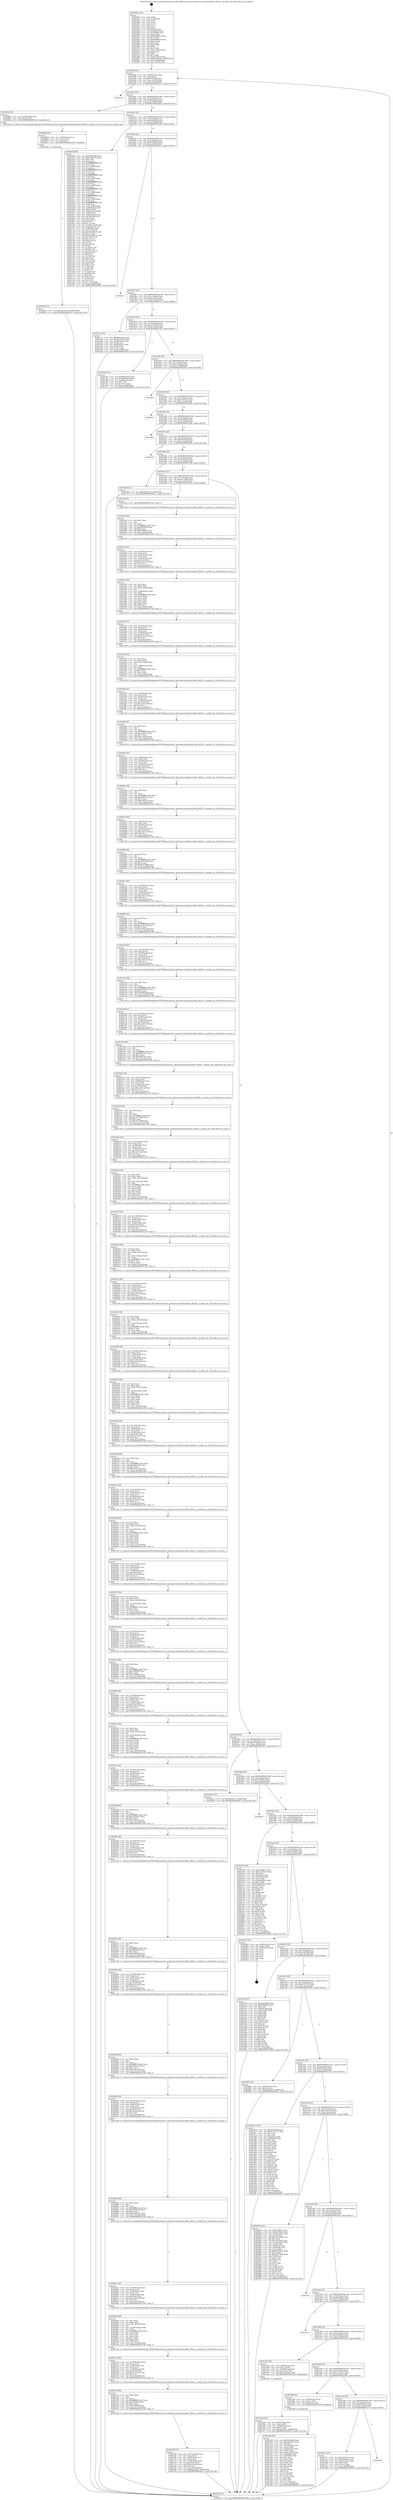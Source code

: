 digraph "0x401830" {
  label = "0x401830 (/mnt/c/Users/mathe/Desktop/tcc/POCII/binaries/extr_hashcatsrcmodulesmodule_06242.c_module_init_Final-ollvm.out::main(0))"
  labelloc = "t"
  node[shape=record]

  Entry [label="",width=0.3,height=0.3,shape=circle,fillcolor=black,style=filled]
  "0x401895" [label="{
     0x401895 [23]\l
     | [instrs]\l
     &nbsp;&nbsp;0x401895 \<+3\>: mov -0x68(%rbp),%eax\l
     &nbsp;&nbsp;0x401898 \<+2\>: mov %eax,%ecx\l
     &nbsp;&nbsp;0x40189a \<+6\>: sub $0x81f5ca89,%ecx\l
     &nbsp;&nbsp;0x4018a0 \<+3\>: mov %eax,-0x7c(%rbp)\l
     &nbsp;&nbsp;0x4018a3 \<+3\>: mov %ecx,-0x80(%rbp)\l
     &nbsp;&nbsp;0x4018a6 \<+6\>: je 0000000000402973 \<main+0x1143\>\l
  }"]
  "0x402973" [label="{
     0x402973\l
  }", style=dashed]
  "0x4018ac" [label="{
     0x4018ac [25]\l
     | [instrs]\l
     &nbsp;&nbsp;0x4018ac \<+5\>: jmp 00000000004018b1 \<main+0x81\>\l
     &nbsp;&nbsp;0x4018b1 \<+3\>: mov -0x7c(%rbp),%eax\l
     &nbsp;&nbsp;0x4018b4 \<+5\>: sub $0x98ada016,%eax\l
     &nbsp;&nbsp;0x4018b9 \<+6\>: mov %eax,-0x84(%rbp)\l
     &nbsp;&nbsp;0x4018bf \<+6\>: je 00000000004028ad \<main+0x107d\>\l
  }"]
  Exit [label="",width=0.3,height=0.3,shape=circle,fillcolor=black,style=filled,peripheries=2]
  "0x4028ad" [label="{
     0x4028ad [12]\l
     | [instrs]\l
     &nbsp;&nbsp;0x4028ad \<+4\>: mov -0x40(%rbp),%rax\l
     &nbsp;&nbsp;0x4028b1 \<+3\>: mov (%rax),%rdi\l
     &nbsp;&nbsp;0x4028b4 \<+5\>: call 00000000004013a0 \<module_init\>\l
     | [calls]\l
     &nbsp;&nbsp;0x4013a0 \{1\} (/mnt/c/Users/mathe/Desktop/tcc/POCII/binaries/extr_hashcatsrcmodulesmodule_06242.c_module_init_Final-ollvm.out::module_init)\l
  }"]
  "0x4018c5" [label="{
     0x4018c5 [25]\l
     | [instrs]\l
     &nbsp;&nbsp;0x4018c5 \<+5\>: jmp 00000000004018ca \<main+0x9a\>\l
     &nbsp;&nbsp;0x4018ca \<+3\>: mov -0x7c(%rbp),%eax\l
     &nbsp;&nbsp;0x4018cd \<+5\>: sub $0x994ebf5d,%eax\l
     &nbsp;&nbsp;0x4018d2 \<+6\>: mov %eax,-0x88(%rbp)\l
     &nbsp;&nbsp;0x4018d8 \<+6\>: je 0000000000401b6f \<main+0x33f\>\l
  }"]
  "0x4028c8" [label="{
     0x4028c8 [12]\l
     | [instrs]\l
     &nbsp;&nbsp;0x4028c8 \<+7\>: movl $0xe8191574,-0x68(%rbp)\l
     &nbsp;&nbsp;0x4028cf \<+5\>: jmp 00000000004029c2 \<main+0x1192\>\l
  }"]
  "0x401b6f" [label="{
     0x401b6f [285]\l
     | [instrs]\l
     &nbsp;&nbsp;0x401b6f \<+5\>: mov $0xa5ddb590,%eax\l
     &nbsp;&nbsp;0x401b74 \<+5\>: mov $0xad16a748,%ecx\l
     &nbsp;&nbsp;0x401b79 \<+2\>: mov $0x1,%dl\l
     &nbsp;&nbsp;0x401b7b \<+3\>: mov %rsp,%rsi\l
     &nbsp;&nbsp;0x401b7e \<+4\>: add $0xfffffffffffffff0,%rsi\l
     &nbsp;&nbsp;0x401b82 \<+3\>: mov %rsi,%rsp\l
     &nbsp;&nbsp;0x401b85 \<+4\>: mov %rsi,-0x60(%rbp)\l
     &nbsp;&nbsp;0x401b89 \<+3\>: mov %rsp,%rsi\l
     &nbsp;&nbsp;0x401b8c \<+4\>: add $0xfffffffffffffff0,%rsi\l
     &nbsp;&nbsp;0x401b90 \<+3\>: mov %rsi,%rsp\l
     &nbsp;&nbsp;0x401b93 \<+3\>: mov %rsp,%rdi\l
     &nbsp;&nbsp;0x401b96 \<+4\>: add $0xfffffffffffffff0,%rdi\l
     &nbsp;&nbsp;0x401b9a \<+3\>: mov %rdi,%rsp\l
     &nbsp;&nbsp;0x401b9d \<+4\>: mov %rdi,-0x58(%rbp)\l
     &nbsp;&nbsp;0x401ba1 \<+3\>: mov %rsp,%rdi\l
     &nbsp;&nbsp;0x401ba4 \<+4\>: add $0xfffffffffffffff0,%rdi\l
     &nbsp;&nbsp;0x401ba8 \<+3\>: mov %rdi,%rsp\l
     &nbsp;&nbsp;0x401bab \<+4\>: mov %rdi,-0x50(%rbp)\l
     &nbsp;&nbsp;0x401baf \<+3\>: mov %rsp,%rdi\l
     &nbsp;&nbsp;0x401bb2 \<+4\>: add $0xfffffffffffffff0,%rdi\l
     &nbsp;&nbsp;0x401bb6 \<+3\>: mov %rdi,%rsp\l
     &nbsp;&nbsp;0x401bb9 \<+4\>: mov %rdi,-0x48(%rbp)\l
     &nbsp;&nbsp;0x401bbd \<+3\>: mov %rsp,%rdi\l
     &nbsp;&nbsp;0x401bc0 \<+4\>: add $0xfffffffffffffff0,%rdi\l
     &nbsp;&nbsp;0x401bc4 \<+3\>: mov %rdi,%rsp\l
     &nbsp;&nbsp;0x401bc7 \<+4\>: mov %rdi,-0x40(%rbp)\l
     &nbsp;&nbsp;0x401bcb \<+3\>: mov %rsp,%rdi\l
     &nbsp;&nbsp;0x401bce \<+4\>: add $0xfffffffffffffff0,%rdi\l
     &nbsp;&nbsp;0x401bd2 \<+3\>: mov %rdi,%rsp\l
     &nbsp;&nbsp;0x401bd5 \<+4\>: mov %rdi,-0x38(%rbp)\l
     &nbsp;&nbsp;0x401bd9 \<+4\>: mov -0x60(%rbp),%rdi\l
     &nbsp;&nbsp;0x401bdd \<+6\>: movl $0x0,(%rdi)\l
     &nbsp;&nbsp;0x401be3 \<+4\>: mov -0x6c(%rbp),%r8d\l
     &nbsp;&nbsp;0x401be7 \<+3\>: mov %r8d,(%rsi)\l
     &nbsp;&nbsp;0x401bea \<+4\>: mov -0x58(%rbp),%rdi\l
     &nbsp;&nbsp;0x401bee \<+4\>: mov -0x78(%rbp),%r9\l
     &nbsp;&nbsp;0x401bf2 \<+3\>: mov %r9,(%rdi)\l
     &nbsp;&nbsp;0x401bf5 \<+3\>: cmpl $0x2,(%rsi)\l
     &nbsp;&nbsp;0x401bf8 \<+4\>: setne %r10b\l
     &nbsp;&nbsp;0x401bfc \<+4\>: and $0x1,%r10b\l
     &nbsp;&nbsp;0x401c00 \<+4\>: mov %r10b,-0x2d(%rbp)\l
     &nbsp;&nbsp;0x401c04 \<+8\>: mov 0x4050c0,%r11d\l
     &nbsp;&nbsp;0x401c0c \<+7\>: mov 0x405084,%ebx\l
     &nbsp;&nbsp;0x401c13 \<+3\>: mov %r11d,%r14d\l
     &nbsp;&nbsp;0x401c16 \<+7\>: sub $0xf1dcdf50,%r14d\l
     &nbsp;&nbsp;0x401c1d \<+4\>: sub $0x1,%r14d\l
     &nbsp;&nbsp;0x401c21 \<+7\>: add $0xf1dcdf50,%r14d\l
     &nbsp;&nbsp;0x401c28 \<+4\>: imul %r14d,%r11d\l
     &nbsp;&nbsp;0x401c2c \<+4\>: and $0x1,%r11d\l
     &nbsp;&nbsp;0x401c30 \<+4\>: cmp $0x0,%r11d\l
     &nbsp;&nbsp;0x401c34 \<+4\>: sete %r10b\l
     &nbsp;&nbsp;0x401c38 \<+3\>: cmp $0xa,%ebx\l
     &nbsp;&nbsp;0x401c3b \<+4\>: setl %r15b\l
     &nbsp;&nbsp;0x401c3f \<+3\>: mov %r10b,%r12b\l
     &nbsp;&nbsp;0x401c42 \<+4\>: xor $0xff,%r12b\l
     &nbsp;&nbsp;0x401c46 \<+3\>: mov %r15b,%r13b\l
     &nbsp;&nbsp;0x401c49 \<+4\>: xor $0xff,%r13b\l
     &nbsp;&nbsp;0x401c4d \<+3\>: xor $0x0,%dl\l
     &nbsp;&nbsp;0x401c50 \<+3\>: mov %r12b,%sil\l
     &nbsp;&nbsp;0x401c53 \<+4\>: and $0x0,%sil\l
     &nbsp;&nbsp;0x401c57 \<+3\>: and %dl,%r10b\l
     &nbsp;&nbsp;0x401c5a \<+3\>: mov %r13b,%dil\l
     &nbsp;&nbsp;0x401c5d \<+4\>: and $0x0,%dil\l
     &nbsp;&nbsp;0x401c61 \<+3\>: and %dl,%r15b\l
     &nbsp;&nbsp;0x401c64 \<+3\>: or %r10b,%sil\l
     &nbsp;&nbsp;0x401c67 \<+3\>: or %r15b,%dil\l
     &nbsp;&nbsp;0x401c6a \<+3\>: xor %dil,%sil\l
     &nbsp;&nbsp;0x401c6d \<+3\>: or %r13b,%r12b\l
     &nbsp;&nbsp;0x401c70 \<+4\>: xor $0xff,%r12b\l
     &nbsp;&nbsp;0x401c74 \<+3\>: or $0x0,%dl\l
     &nbsp;&nbsp;0x401c77 \<+3\>: and %dl,%r12b\l
     &nbsp;&nbsp;0x401c7a \<+3\>: or %r12b,%sil\l
     &nbsp;&nbsp;0x401c7d \<+4\>: test $0x1,%sil\l
     &nbsp;&nbsp;0x401c81 \<+3\>: cmovne %ecx,%eax\l
     &nbsp;&nbsp;0x401c84 \<+3\>: mov %eax,-0x68(%rbp)\l
     &nbsp;&nbsp;0x401c87 \<+5\>: jmp 00000000004029c2 \<main+0x1192\>\l
  }"]
  "0x4018de" [label="{
     0x4018de [25]\l
     | [instrs]\l
     &nbsp;&nbsp;0x4018de \<+5\>: jmp 00000000004018e3 \<main+0xb3\>\l
     &nbsp;&nbsp;0x4018e3 \<+3\>: mov -0x7c(%rbp),%eax\l
     &nbsp;&nbsp;0x4018e6 \<+5\>: sub $0xa5ddb590,%eax\l
     &nbsp;&nbsp;0x4018eb \<+6\>: mov %eax,-0x8c(%rbp)\l
     &nbsp;&nbsp;0x4018f1 \<+6\>: je 000000000040291c \<main+0x10ec\>\l
  }"]
  "0x4028b9" [label="{
     0x4028b9 [15]\l
     | [instrs]\l
     &nbsp;&nbsp;0x4028b9 \<+4\>: mov -0x40(%rbp),%rax\l
     &nbsp;&nbsp;0x4028bd \<+3\>: mov (%rax),%rax\l
     &nbsp;&nbsp;0x4028c0 \<+3\>: mov %rax,%rdi\l
     &nbsp;&nbsp;0x4028c3 \<+5\>: call 0000000000401030 \<free@plt\>\l
     | [calls]\l
     &nbsp;&nbsp;0x401030 \{1\} (unknown)\l
  }"]
  "0x40291c" [label="{
     0x40291c\l
  }", style=dashed]
  "0x4018f7" [label="{
     0x4018f7 [25]\l
     | [instrs]\l
     &nbsp;&nbsp;0x4018f7 \<+5\>: jmp 00000000004018fc \<main+0xcc\>\l
     &nbsp;&nbsp;0x4018fc \<+3\>: mov -0x7c(%rbp),%eax\l
     &nbsp;&nbsp;0x4018ff \<+5\>: sub $0xa8ceaf11,%eax\l
     &nbsp;&nbsp;0x401904 \<+6\>: mov %eax,-0x90(%rbp)\l
     &nbsp;&nbsp;0x40190a \<+6\>: je 0000000000401ecc \<main+0x69c\>\l
  }"]
  "0x402766" [label="{
     0x402766 [51]\l
     | [instrs]\l
     &nbsp;&nbsp;0x402766 \<+6\>: mov -0x16c(%rbp),%ecx\l
     &nbsp;&nbsp;0x40276c \<+3\>: imul %eax,%ecx\l
     &nbsp;&nbsp;0x40276f \<+4\>: mov -0x40(%rbp),%rsi\l
     &nbsp;&nbsp;0x402773 \<+3\>: mov (%rsi),%rsi\l
     &nbsp;&nbsp;0x402776 \<+4\>: mov -0x38(%rbp),%rdi\l
     &nbsp;&nbsp;0x40277a \<+3\>: movslq (%rdi),%rdi\l
     &nbsp;&nbsp;0x40277d \<+7\>: imul $0x1e0,%rdi,%rdi\l
     &nbsp;&nbsp;0x402784 \<+3\>: add %rdi,%rsi\l
     &nbsp;&nbsp;0x402787 \<+6\>: mov %ecx,0x1d8(%rsi)\l
     &nbsp;&nbsp;0x40278d \<+7\>: movl $0xd8ee3ab6,-0x68(%rbp)\l
     &nbsp;&nbsp;0x402794 \<+5\>: jmp 00000000004029c2 \<main+0x1192\>\l
  }"]
  "0x401ecc" [label="{
     0x401ecc [33]\l
     | [instrs]\l
     &nbsp;&nbsp;0x401ecc \<+5\>: mov $0x98ada016,%eax\l
     &nbsp;&nbsp;0x401ed1 \<+5\>: mov $0xc611a5b6,%ecx\l
     &nbsp;&nbsp;0x401ed6 \<+4\>: mov -0x38(%rbp),%rdx\l
     &nbsp;&nbsp;0x401eda \<+2\>: mov (%rdx),%esi\l
     &nbsp;&nbsp;0x401edc \<+4\>: mov -0x48(%rbp),%rdx\l
     &nbsp;&nbsp;0x401ee0 \<+2\>: cmp (%rdx),%esi\l
     &nbsp;&nbsp;0x401ee2 \<+3\>: cmovl %ecx,%eax\l
     &nbsp;&nbsp;0x401ee5 \<+3\>: mov %eax,-0x68(%rbp)\l
     &nbsp;&nbsp;0x401ee8 \<+5\>: jmp 00000000004029c2 \<main+0x1192\>\l
  }"]
  "0x401910" [label="{
     0x401910 [25]\l
     | [instrs]\l
     &nbsp;&nbsp;0x401910 \<+5\>: jmp 0000000000401915 \<main+0xe5\>\l
     &nbsp;&nbsp;0x401915 \<+3\>: mov -0x7c(%rbp),%eax\l
     &nbsp;&nbsp;0x401918 \<+5\>: sub $0xad16a748,%eax\l
     &nbsp;&nbsp;0x40191d \<+6\>: mov %eax,-0x94(%rbp)\l
     &nbsp;&nbsp;0x401923 \<+6\>: je 0000000000401c8c \<main+0x45c\>\l
  }"]
  "0x40273e" [label="{
     0x40273e [40]\l
     | [instrs]\l
     &nbsp;&nbsp;0x40273e \<+5\>: mov $0x2,%ecx\l
     &nbsp;&nbsp;0x402743 \<+1\>: cltd\l
     &nbsp;&nbsp;0x402744 \<+2\>: idiv %ecx\l
     &nbsp;&nbsp;0x402746 \<+6\>: imul $0xfffffffe,%edx,%ecx\l
     &nbsp;&nbsp;0x40274c \<+6\>: add $0x5d5f8fdf,%ecx\l
     &nbsp;&nbsp;0x402752 \<+3\>: add $0x1,%ecx\l
     &nbsp;&nbsp;0x402755 \<+6\>: sub $0x5d5f8fdf,%ecx\l
     &nbsp;&nbsp;0x40275b \<+6\>: mov %ecx,-0x16c(%rbp)\l
     &nbsp;&nbsp;0x402761 \<+5\>: call 0000000000401160 \<next_i\>\l
     | [calls]\l
     &nbsp;&nbsp;0x401160 \{1\} (/mnt/c/Users/mathe/Desktop/tcc/POCII/binaries/extr_hashcatsrcmodulesmodule_06242.c_module_init_Final-ollvm.out::next_i)\l
  }"]
  "0x401c8c" [label="{
     0x401c8c [27]\l
     | [instrs]\l
     &nbsp;&nbsp;0x401c8c \<+5\>: mov $0xf09e2019,%eax\l
     &nbsp;&nbsp;0x401c91 \<+5\>: mov $0x460240ad,%ecx\l
     &nbsp;&nbsp;0x401c96 \<+3\>: mov -0x2d(%rbp),%dl\l
     &nbsp;&nbsp;0x401c99 \<+3\>: test $0x1,%dl\l
     &nbsp;&nbsp;0x401c9c \<+3\>: cmovne %ecx,%eax\l
     &nbsp;&nbsp;0x401c9f \<+3\>: mov %eax,-0x68(%rbp)\l
     &nbsp;&nbsp;0x401ca2 \<+5\>: jmp 00000000004029c2 \<main+0x1192\>\l
  }"]
  "0x401929" [label="{
     0x401929 [25]\l
     | [instrs]\l
     &nbsp;&nbsp;0x401929 \<+5\>: jmp 000000000040192e \<main+0xfe\>\l
     &nbsp;&nbsp;0x40192e \<+3\>: mov -0x7c(%rbp),%eax\l
     &nbsp;&nbsp;0x401931 \<+5\>: sub $0xae183afa,%eax\l
     &nbsp;&nbsp;0x401936 \<+6\>: mov %eax,-0x98(%rbp)\l
     &nbsp;&nbsp;0x40193c \<+6\>: je 00000000004028e0 \<main+0x10b0\>\l
  }"]
  "0x402712" [label="{
     0x402712 [44]\l
     | [instrs]\l
     &nbsp;&nbsp;0x402712 \<+6\>: mov -0x168(%rbp),%ecx\l
     &nbsp;&nbsp;0x402718 \<+3\>: imul %eax,%ecx\l
     &nbsp;&nbsp;0x40271b \<+4\>: mov -0x40(%rbp),%rsi\l
     &nbsp;&nbsp;0x40271f \<+3\>: mov (%rsi),%rsi\l
     &nbsp;&nbsp;0x402722 \<+4\>: mov -0x38(%rbp),%rdi\l
     &nbsp;&nbsp;0x402726 \<+3\>: movslq (%rdi),%rdi\l
     &nbsp;&nbsp;0x402729 \<+7\>: imul $0x1e0,%rdi,%rdi\l
     &nbsp;&nbsp;0x402730 \<+3\>: add %rdi,%rsi\l
     &nbsp;&nbsp;0x402733 \<+6\>: mov %ecx,0x1d4(%rsi)\l
     &nbsp;&nbsp;0x402739 \<+5\>: call 0000000000401160 \<next_i\>\l
     | [calls]\l
     &nbsp;&nbsp;0x401160 \{1\} (/mnt/c/Users/mathe/Desktop/tcc/POCII/binaries/extr_hashcatsrcmodulesmodule_06242.c_module_init_Final-ollvm.out::next_i)\l
  }"]
  "0x4028e0" [label="{
     0x4028e0\l
  }", style=dashed]
  "0x401942" [label="{
     0x401942 [25]\l
     | [instrs]\l
     &nbsp;&nbsp;0x401942 \<+5\>: jmp 0000000000401947 \<main+0x117\>\l
     &nbsp;&nbsp;0x401947 \<+3\>: mov -0x7c(%rbp),%eax\l
     &nbsp;&nbsp;0x40194a \<+5\>: sub $0xaf1972e1,%eax\l
     &nbsp;&nbsp;0x40194f \<+6\>: mov %eax,-0x9c(%rbp)\l
     &nbsp;&nbsp;0x401955 \<+6\>: je 00000000004028d4 \<main+0x10a4\>\l
  }"]
  "0x4026d8" [label="{
     0x4026d8 [58]\l
     | [instrs]\l
     &nbsp;&nbsp;0x4026d8 \<+2\>: xor %ecx,%ecx\l
     &nbsp;&nbsp;0x4026da \<+5\>: mov $0x2,%edx\l
     &nbsp;&nbsp;0x4026df \<+6\>: mov %edx,-0x164(%rbp)\l
     &nbsp;&nbsp;0x4026e5 \<+1\>: cltd\l
     &nbsp;&nbsp;0x4026e6 \<+7\>: mov -0x164(%rbp),%r8d\l
     &nbsp;&nbsp;0x4026ed \<+3\>: idiv %r8d\l
     &nbsp;&nbsp;0x4026f0 \<+6\>: imul $0xfffffffe,%edx,%edx\l
     &nbsp;&nbsp;0x4026f6 \<+3\>: mov %ecx,%r9d\l
     &nbsp;&nbsp;0x4026f9 \<+3\>: sub %edx,%r9d\l
     &nbsp;&nbsp;0x4026fc \<+2\>: mov %ecx,%edx\l
     &nbsp;&nbsp;0x4026fe \<+3\>: sub $0x1,%edx\l
     &nbsp;&nbsp;0x402701 \<+3\>: add %edx,%r9d\l
     &nbsp;&nbsp;0x402704 \<+3\>: sub %r9d,%ecx\l
     &nbsp;&nbsp;0x402707 \<+6\>: mov %ecx,-0x168(%rbp)\l
     &nbsp;&nbsp;0x40270d \<+5\>: call 0000000000401160 \<next_i\>\l
     | [calls]\l
     &nbsp;&nbsp;0x401160 \{1\} (/mnt/c/Users/mathe/Desktop/tcc/POCII/binaries/extr_hashcatsrcmodulesmodule_06242.c_module_init_Final-ollvm.out::next_i)\l
  }"]
  "0x4028d4" [label="{
     0x4028d4\l
  }", style=dashed]
  "0x40195b" [label="{
     0x40195b [25]\l
     | [instrs]\l
     &nbsp;&nbsp;0x40195b \<+5\>: jmp 0000000000401960 \<main+0x130\>\l
     &nbsp;&nbsp;0x401960 \<+3\>: mov -0x7c(%rbp),%eax\l
     &nbsp;&nbsp;0x401963 \<+5\>: sub $0xb05cf46e,%eax\l
     &nbsp;&nbsp;0x401968 \<+6\>: mov %eax,-0xa0(%rbp)\l
     &nbsp;&nbsp;0x40196e \<+6\>: je 0000000000401d66 \<main+0x536\>\l
  }"]
  "0x4026ac" [label="{
     0x4026ac [44]\l
     | [instrs]\l
     &nbsp;&nbsp;0x4026ac \<+6\>: mov -0x160(%rbp),%ecx\l
     &nbsp;&nbsp;0x4026b2 \<+3\>: imul %eax,%ecx\l
     &nbsp;&nbsp;0x4026b5 \<+4\>: mov -0x40(%rbp),%rsi\l
     &nbsp;&nbsp;0x4026b9 \<+3\>: mov (%rsi),%rsi\l
     &nbsp;&nbsp;0x4026bc \<+4\>: mov -0x38(%rbp),%rdi\l
     &nbsp;&nbsp;0x4026c0 \<+3\>: movslq (%rdi),%rdi\l
     &nbsp;&nbsp;0x4026c3 \<+7\>: imul $0x1e0,%rdi,%rdi\l
     &nbsp;&nbsp;0x4026ca \<+3\>: add %rdi,%rsi\l
     &nbsp;&nbsp;0x4026cd \<+6\>: mov %ecx,0x1d0(%rsi)\l
     &nbsp;&nbsp;0x4026d3 \<+5\>: call 0000000000401160 \<next_i\>\l
     | [calls]\l
     &nbsp;&nbsp;0x401160 \{1\} (/mnt/c/Users/mathe/Desktop/tcc/POCII/binaries/extr_hashcatsrcmodulesmodule_06242.c_module_init_Final-ollvm.out::next_i)\l
  }"]
  "0x401d66" [label="{
     0x401d66\l
  }", style=dashed]
  "0x401974" [label="{
     0x401974 [25]\l
     | [instrs]\l
     &nbsp;&nbsp;0x401974 \<+5\>: jmp 0000000000401979 \<main+0x149\>\l
     &nbsp;&nbsp;0x401979 \<+3\>: mov -0x7c(%rbp),%eax\l
     &nbsp;&nbsp;0x40197c \<+5\>: sub $0xb3815aef,%eax\l
     &nbsp;&nbsp;0x401981 \<+6\>: mov %eax,-0xa4(%rbp)\l
     &nbsp;&nbsp;0x401987 \<+6\>: je 0000000000402958 \<main+0x1128\>\l
  }"]
  "0x402684" [label="{
     0x402684 [40]\l
     | [instrs]\l
     &nbsp;&nbsp;0x402684 \<+5\>: mov $0x2,%ecx\l
     &nbsp;&nbsp;0x402689 \<+1\>: cltd\l
     &nbsp;&nbsp;0x40268a \<+2\>: idiv %ecx\l
     &nbsp;&nbsp;0x40268c \<+6\>: imul $0xfffffffe,%edx,%ecx\l
     &nbsp;&nbsp;0x402692 \<+6\>: sub $0x620d032e,%ecx\l
     &nbsp;&nbsp;0x402698 \<+3\>: add $0x1,%ecx\l
     &nbsp;&nbsp;0x40269b \<+6\>: add $0x620d032e,%ecx\l
     &nbsp;&nbsp;0x4026a1 \<+6\>: mov %ecx,-0x160(%rbp)\l
     &nbsp;&nbsp;0x4026a7 \<+5\>: call 0000000000401160 \<next_i\>\l
     | [calls]\l
     &nbsp;&nbsp;0x401160 \{1\} (/mnt/c/Users/mathe/Desktop/tcc/POCII/binaries/extr_hashcatsrcmodulesmodule_06242.c_module_init_Final-ollvm.out::next_i)\l
  }"]
  "0x402958" [label="{
     0x402958\l
  }", style=dashed]
  "0x40198d" [label="{
     0x40198d [25]\l
     | [instrs]\l
     &nbsp;&nbsp;0x40198d \<+5\>: jmp 0000000000401992 \<main+0x162\>\l
     &nbsp;&nbsp;0x401992 \<+3\>: mov -0x7c(%rbp),%eax\l
     &nbsp;&nbsp;0x401995 \<+5\>: sub $0xc0f162ae,%eax\l
     &nbsp;&nbsp;0x40199a \<+6\>: mov %eax,-0xa8(%rbp)\l
     &nbsp;&nbsp;0x4019a0 \<+6\>: je 0000000000401e6b \<main+0x63b\>\l
  }"]
  "0x402658" [label="{
     0x402658 [44]\l
     | [instrs]\l
     &nbsp;&nbsp;0x402658 \<+6\>: mov -0x15c(%rbp),%ecx\l
     &nbsp;&nbsp;0x40265e \<+3\>: imul %eax,%ecx\l
     &nbsp;&nbsp;0x402661 \<+4\>: mov -0x40(%rbp),%rsi\l
     &nbsp;&nbsp;0x402665 \<+3\>: mov (%rsi),%rsi\l
     &nbsp;&nbsp;0x402668 \<+4\>: mov -0x38(%rbp),%rdi\l
     &nbsp;&nbsp;0x40266c \<+3\>: movslq (%rdi),%rdi\l
     &nbsp;&nbsp;0x40266f \<+7\>: imul $0x1e0,%rdi,%rdi\l
     &nbsp;&nbsp;0x402676 \<+3\>: add %rdi,%rsi\l
     &nbsp;&nbsp;0x402679 \<+6\>: mov %ecx,0x1a8(%rsi)\l
     &nbsp;&nbsp;0x40267f \<+5\>: call 0000000000401160 \<next_i\>\l
     | [calls]\l
     &nbsp;&nbsp;0x401160 \{1\} (/mnt/c/Users/mathe/Desktop/tcc/POCII/binaries/extr_hashcatsrcmodulesmodule_06242.c_module_init_Final-ollvm.out::next_i)\l
  }"]
  "0x401e6b" [label="{
     0x401e6b [12]\l
     | [instrs]\l
     &nbsp;&nbsp;0x401e6b \<+7\>: movl $0x68924ce6,-0x68(%rbp)\l
     &nbsp;&nbsp;0x401e72 \<+5\>: jmp 00000000004029c2 \<main+0x1192\>\l
  }"]
  "0x4019a6" [label="{
     0x4019a6 [25]\l
     | [instrs]\l
     &nbsp;&nbsp;0x4019a6 \<+5\>: jmp 00000000004019ab \<main+0x17b\>\l
     &nbsp;&nbsp;0x4019ab \<+3\>: mov -0x7c(%rbp),%eax\l
     &nbsp;&nbsp;0x4019ae \<+5\>: sub $0xc611a5b6,%eax\l
     &nbsp;&nbsp;0x4019b3 \<+6\>: mov %eax,-0xac(%rbp)\l
     &nbsp;&nbsp;0x4019b9 \<+6\>: je 0000000000401eed \<main+0x6bd\>\l
  }"]
  "0x402630" [label="{
     0x402630 [40]\l
     | [instrs]\l
     &nbsp;&nbsp;0x402630 \<+5\>: mov $0x2,%ecx\l
     &nbsp;&nbsp;0x402635 \<+1\>: cltd\l
     &nbsp;&nbsp;0x402636 \<+2\>: idiv %ecx\l
     &nbsp;&nbsp;0x402638 \<+6\>: imul $0xfffffffe,%edx,%ecx\l
     &nbsp;&nbsp;0x40263e \<+6\>: sub $0xb3dc1c59,%ecx\l
     &nbsp;&nbsp;0x402644 \<+3\>: add $0x1,%ecx\l
     &nbsp;&nbsp;0x402647 \<+6\>: add $0xb3dc1c59,%ecx\l
     &nbsp;&nbsp;0x40264d \<+6\>: mov %ecx,-0x15c(%rbp)\l
     &nbsp;&nbsp;0x402653 \<+5\>: call 0000000000401160 \<next_i\>\l
     | [calls]\l
     &nbsp;&nbsp;0x401160 \{1\} (/mnt/c/Users/mathe/Desktop/tcc/POCII/binaries/extr_hashcatsrcmodulesmodule_06242.c_module_init_Final-ollvm.out::next_i)\l
  }"]
  "0x401eed" [label="{
     0x401eed [5]\l
     | [instrs]\l
     &nbsp;&nbsp;0x401eed \<+5\>: call 0000000000401160 \<next_i\>\l
     | [calls]\l
     &nbsp;&nbsp;0x401160 \{1\} (/mnt/c/Users/mathe/Desktop/tcc/POCII/binaries/extr_hashcatsrcmodulesmodule_06242.c_module_init_Final-ollvm.out::next_i)\l
  }"]
  "0x4019bf" [label="{
     0x4019bf [25]\l
     | [instrs]\l
     &nbsp;&nbsp;0x4019bf \<+5\>: jmp 00000000004019c4 \<main+0x194\>\l
     &nbsp;&nbsp;0x4019c4 \<+3\>: mov -0x7c(%rbp),%eax\l
     &nbsp;&nbsp;0x4019c7 \<+5\>: sub $0xc6748ae4,%eax\l
     &nbsp;&nbsp;0x4019cc \<+6\>: mov %eax,-0xb0(%rbp)\l
     &nbsp;&nbsp;0x4019d2 \<+6\>: je 00000000004028a1 \<main+0x1071\>\l
  }"]
  "0x402604" [label="{
     0x402604 [44]\l
     | [instrs]\l
     &nbsp;&nbsp;0x402604 \<+6\>: mov -0x158(%rbp),%ecx\l
     &nbsp;&nbsp;0x40260a \<+3\>: imul %eax,%ecx\l
     &nbsp;&nbsp;0x40260d \<+4\>: mov -0x40(%rbp),%rsi\l
     &nbsp;&nbsp;0x402611 \<+3\>: mov (%rsi),%rsi\l
     &nbsp;&nbsp;0x402614 \<+4\>: mov -0x38(%rbp),%rdi\l
     &nbsp;&nbsp;0x402618 \<+3\>: movslq (%rdi),%rdi\l
     &nbsp;&nbsp;0x40261b \<+7\>: imul $0x1e0,%rdi,%rdi\l
     &nbsp;&nbsp;0x402622 \<+3\>: add %rdi,%rsi\l
     &nbsp;&nbsp;0x402625 \<+6\>: mov %ecx,0x198(%rsi)\l
     &nbsp;&nbsp;0x40262b \<+5\>: call 0000000000401160 \<next_i\>\l
     | [calls]\l
     &nbsp;&nbsp;0x401160 \{1\} (/mnt/c/Users/mathe/Desktop/tcc/POCII/binaries/extr_hashcatsrcmodulesmodule_06242.c_module_init_Final-ollvm.out::next_i)\l
  }"]
  "0x4028a1" [label="{
     0x4028a1 [12]\l
     | [instrs]\l
     &nbsp;&nbsp;0x4028a1 \<+7\>: movl $0xa8ceaf11,-0x68(%rbp)\l
     &nbsp;&nbsp;0x4028a8 \<+5\>: jmp 00000000004029c2 \<main+0x1192\>\l
  }"]
  "0x4019d8" [label="{
     0x4019d8 [25]\l
     | [instrs]\l
     &nbsp;&nbsp;0x4019d8 \<+5\>: jmp 00000000004019dd \<main+0x1ad\>\l
     &nbsp;&nbsp;0x4019dd \<+3\>: mov -0x7c(%rbp),%eax\l
     &nbsp;&nbsp;0x4019e0 \<+5\>: sub $0xd73bff13,%eax\l
     &nbsp;&nbsp;0x4019e5 \<+6\>: mov %eax,-0xb4(%rbp)\l
     &nbsp;&nbsp;0x4019eb \<+6\>: je 00000000004029a0 \<main+0x1170\>\l
  }"]
  "0x4025dc" [label="{
     0x4025dc [40]\l
     | [instrs]\l
     &nbsp;&nbsp;0x4025dc \<+5\>: mov $0x2,%ecx\l
     &nbsp;&nbsp;0x4025e1 \<+1\>: cltd\l
     &nbsp;&nbsp;0x4025e2 \<+2\>: idiv %ecx\l
     &nbsp;&nbsp;0x4025e4 \<+6\>: imul $0xfffffffe,%edx,%ecx\l
     &nbsp;&nbsp;0x4025ea \<+6\>: sub $0x4dbb00d3,%ecx\l
     &nbsp;&nbsp;0x4025f0 \<+3\>: add $0x1,%ecx\l
     &nbsp;&nbsp;0x4025f3 \<+6\>: add $0x4dbb00d3,%ecx\l
     &nbsp;&nbsp;0x4025f9 \<+6\>: mov %ecx,-0x158(%rbp)\l
     &nbsp;&nbsp;0x4025ff \<+5\>: call 0000000000401160 \<next_i\>\l
     | [calls]\l
     &nbsp;&nbsp;0x401160 \{1\} (/mnt/c/Users/mathe/Desktop/tcc/POCII/binaries/extr_hashcatsrcmodulesmodule_06242.c_module_init_Final-ollvm.out::next_i)\l
  }"]
  "0x4029a0" [label="{
     0x4029a0\l
  }", style=dashed]
  "0x4019f1" [label="{
     0x4019f1 [25]\l
     | [instrs]\l
     &nbsp;&nbsp;0x4019f1 \<+5\>: jmp 00000000004019f6 \<main+0x1c6\>\l
     &nbsp;&nbsp;0x4019f6 \<+3\>: mov -0x7c(%rbp),%eax\l
     &nbsp;&nbsp;0x4019f9 \<+5\>: sub $0xd8ee3ab6,%eax\l
     &nbsp;&nbsp;0x4019fe \<+6\>: mov %eax,-0xb8(%rbp)\l
     &nbsp;&nbsp;0x401a04 \<+6\>: je 0000000000402799 \<main+0xf69\>\l
  }"]
  "0x4025b0" [label="{
     0x4025b0 [44]\l
     | [instrs]\l
     &nbsp;&nbsp;0x4025b0 \<+6\>: mov -0x154(%rbp),%ecx\l
     &nbsp;&nbsp;0x4025b6 \<+3\>: imul %eax,%ecx\l
     &nbsp;&nbsp;0x4025b9 \<+4\>: mov -0x40(%rbp),%rsi\l
     &nbsp;&nbsp;0x4025bd \<+3\>: mov (%rsi),%rsi\l
     &nbsp;&nbsp;0x4025c0 \<+4\>: mov -0x38(%rbp),%rdi\l
     &nbsp;&nbsp;0x4025c4 \<+3\>: movslq (%rdi),%rdi\l
     &nbsp;&nbsp;0x4025c7 \<+7\>: imul $0x1e0,%rdi,%rdi\l
     &nbsp;&nbsp;0x4025ce \<+3\>: add %rdi,%rsi\l
     &nbsp;&nbsp;0x4025d1 \<+6\>: mov %ecx,0x194(%rsi)\l
     &nbsp;&nbsp;0x4025d7 \<+5\>: call 0000000000401160 \<next_i\>\l
     | [calls]\l
     &nbsp;&nbsp;0x401160 \{1\} (/mnt/c/Users/mathe/Desktop/tcc/POCII/binaries/extr_hashcatsrcmodulesmodule_06242.c_module_init_Final-ollvm.out::next_i)\l
  }"]
  "0x402799" [label="{
     0x402799 [144]\l
     | [instrs]\l
     &nbsp;&nbsp;0x402799 \<+5\>: mov $0xd73bff13,%eax\l
     &nbsp;&nbsp;0x40279e \<+5\>: mov $0x25c561e6,%ecx\l
     &nbsp;&nbsp;0x4027a3 \<+2\>: mov $0x1,%dl\l
     &nbsp;&nbsp;0x4027a5 \<+7\>: mov 0x4050c0,%esi\l
     &nbsp;&nbsp;0x4027ac \<+7\>: mov 0x405084,%edi\l
     &nbsp;&nbsp;0x4027b3 \<+3\>: mov %esi,%r8d\l
     &nbsp;&nbsp;0x4027b6 \<+7\>: sub $0xd9dd2fe2,%r8d\l
     &nbsp;&nbsp;0x4027bd \<+4\>: sub $0x1,%r8d\l
     &nbsp;&nbsp;0x4027c1 \<+7\>: add $0xd9dd2fe2,%r8d\l
     &nbsp;&nbsp;0x4027c8 \<+4\>: imul %r8d,%esi\l
     &nbsp;&nbsp;0x4027cc \<+3\>: and $0x1,%esi\l
     &nbsp;&nbsp;0x4027cf \<+3\>: cmp $0x0,%esi\l
     &nbsp;&nbsp;0x4027d2 \<+4\>: sete %r9b\l
     &nbsp;&nbsp;0x4027d6 \<+3\>: cmp $0xa,%edi\l
     &nbsp;&nbsp;0x4027d9 \<+4\>: setl %r10b\l
     &nbsp;&nbsp;0x4027dd \<+3\>: mov %r9b,%r11b\l
     &nbsp;&nbsp;0x4027e0 \<+4\>: xor $0xff,%r11b\l
     &nbsp;&nbsp;0x4027e4 \<+3\>: mov %r10b,%bl\l
     &nbsp;&nbsp;0x4027e7 \<+3\>: xor $0xff,%bl\l
     &nbsp;&nbsp;0x4027ea \<+3\>: xor $0x1,%dl\l
     &nbsp;&nbsp;0x4027ed \<+3\>: mov %r11b,%r14b\l
     &nbsp;&nbsp;0x4027f0 \<+4\>: and $0xff,%r14b\l
     &nbsp;&nbsp;0x4027f4 \<+3\>: and %dl,%r9b\l
     &nbsp;&nbsp;0x4027f7 \<+3\>: mov %bl,%r15b\l
     &nbsp;&nbsp;0x4027fa \<+4\>: and $0xff,%r15b\l
     &nbsp;&nbsp;0x4027fe \<+3\>: and %dl,%r10b\l
     &nbsp;&nbsp;0x402801 \<+3\>: or %r9b,%r14b\l
     &nbsp;&nbsp;0x402804 \<+3\>: or %r10b,%r15b\l
     &nbsp;&nbsp;0x402807 \<+3\>: xor %r15b,%r14b\l
     &nbsp;&nbsp;0x40280a \<+3\>: or %bl,%r11b\l
     &nbsp;&nbsp;0x40280d \<+4\>: xor $0xff,%r11b\l
     &nbsp;&nbsp;0x402811 \<+3\>: or $0x1,%dl\l
     &nbsp;&nbsp;0x402814 \<+3\>: and %dl,%r11b\l
     &nbsp;&nbsp;0x402817 \<+3\>: or %r11b,%r14b\l
     &nbsp;&nbsp;0x40281a \<+4\>: test $0x1,%r14b\l
     &nbsp;&nbsp;0x40281e \<+3\>: cmovne %ecx,%eax\l
     &nbsp;&nbsp;0x402821 \<+3\>: mov %eax,-0x68(%rbp)\l
     &nbsp;&nbsp;0x402824 \<+5\>: jmp 00000000004029c2 \<main+0x1192\>\l
  }"]
  "0x401a0a" [label="{
     0x401a0a [25]\l
     | [instrs]\l
     &nbsp;&nbsp;0x401a0a \<+5\>: jmp 0000000000401a0f \<main+0x1df\>\l
     &nbsp;&nbsp;0x401a0f \<+3\>: mov -0x7c(%rbp),%eax\l
     &nbsp;&nbsp;0x401a12 \<+5\>: sub $0xdfb4abb6,%eax\l
     &nbsp;&nbsp;0x401a17 \<+6\>: mov %eax,-0xbc(%rbp)\l
     &nbsp;&nbsp;0x401a1d \<+6\>: je 0000000000402907 \<main+0x10d7\>\l
  }"]
  "0x402588" [label="{
     0x402588 [40]\l
     | [instrs]\l
     &nbsp;&nbsp;0x402588 \<+5\>: mov $0x2,%ecx\l
     &nbsp;&nbsp;0x40258d \<+1\>: cltd\l
     &nbsp;&nbsp;0x40258e \<+2\>: idiv %ecx\l
     &nbsp;&nbsp;0x402590 \<+6\>: imul $0xfffffffe,%edx,%ecx\l
     &nbsp;&nbsp;0x402596 \<+6\>: add $0xc47dfc03,%ecx\l
     &nbsp;&nbsp;0x40259c \<+3\>: add $0x1,%ecx\l
     &nbsp;&nbsp;0x40259f \<+6\>: sub $0xc47dfc03,%ecx\l
     &nbsp;&nbsp;0x4025a5 \<+6\>: mov %ecx,-0x154(%rbp)\l
     &nbsp;&nbsp;0x4025ab \<+5\>: call 0000000000401160 \<next_i\>\l
     | [calls]\l
     &nbsp;&nbsp;0x401160 \{1\} (/mnt/c/Users/mathe/Desktop/tcc/POCII/binaries/extr_hashcatsrcmodulesmodule_06242.c_module_init_Final-ollvm.out::next_i)\l
  }"]
  "0x402907" [label="{
     0x402907 [21]\l
     | [instrs]\l
     &nbsp;&nbsp;0x402907 \<+4\>: mov -0x60(%rbp),%rax\l
     &nbsp;&nbsp;0x40290b \<+2\>: mov (%rax),%eax\l
     &nbsp;&nbsp;0x40290d \<+4\>: lea -0x28(%rbp),%rsp\l
     &nbsp;&nbsp;0x402911 \<+1\>: pop %rbx\l
     &nbsp;&nbsp;0x402912 \<+2\>: pop %r12\l
     &nbsp;&nbsp;0x402914 \<+2\>: pop %r13\l
     &nbsp;&nbsp;0x402916 \<+2\>: pop %r14\l
     &nbsp;&nbsp;0x402918 \<+2\>: pop %r15\l
     &nbsp;&nbsp;0x40291a \<+1\>: pop %rbp\l
     &nbsp;&nbsp;0x40291b \<+1\>: ret\l
  }"]
  "0x401a23" [label="{
     0x401a23 [25]\l
     | [instrs]\l
     &nbsp;&nbsp;0x401a23 \<+5\>: jmp 0000000000401a28 \<main+0x1f8\>\l
     &nbsp;&nbsp;0x401a28 \<+3\>: mov -0x7c(%rbp),%eax\l
     &nbsp;&nbsp;0x401a2b \<+5\>: sub $0xe2dc859d,%eax\l
     &nbsp;&nbsp;0x401a30 \<+6\>: mov %eax,-0xc0(%rbp)\l
     &nbsp;&nbsp;0x401a36 \<+6\>: je 0000000000401b0e \<main+0x2de\>\l
  }"]
  "0x40255c" [label="{
     0x40255c [44]\l
     | [instrs]\l
     &nbsp;&nbsp;0x40255c \<+6\>: mov -0x150(%rbp),%ecx\l
     &nbsp;&nbsp;0x402562 \<+3\>: imul %eax,%ecx\l
     &nbsp;&nbsp;0x402565 \<+4\>: mov -0x40(%rbp),%rsi\l
     &nbsp;&nbsp;0x402569 \<+3\>: mov (%rsi),%rsi\l
     &nbsp;&nbsp;0x40256c \<+4\>: mov -0x38(%rbp),%rdi\l
     &nbsp;&nbsp;0x402570 \<+3\>: movslq (%rdi),%rdi\l
     &nbsp;&nbsp;0x402573 \<+7\>: imul $0x1e0,%rdi,%rdi\l
     &nbsp;&nbsp;0x40257a \<+3\>: add %rdi,%rsi\l
     &nbsp;&nbsp;0x40257d \<+6\>: mov %ecx,0x190(%rsi)\l
     &nbsp;&nbsp;0x402583 \<+5\>: call 0000000000401160 \<next_i\>\l
     | [calls]\l
     &nbsp;&nbsp;0x401160 \{1\} (/mnt/c/Users/mathe/Desktop/tcc/POCII/binaries/extr_hashcatsrcmodulesmodule_06242.c_module_init_Final-ollvm.out::next_i)\l
  }"]
  "0x401b0e" [label="{
     0x401b0e [97]\l
     | [instrs]\l
     &nbsp;&nbsp;0x401b0e \<+5\>: mov $0xa5ddb590,%eax\l
     &nbsp;&nbsp;0x401b13 \<+5\>: mov $0x994ebf5d,%ecx\l
     &nbsp;&nbsp;0x401b18 \<+2\>: mov $0x1,%dl\l
     &nbsp;&nbsp;0x401b1a \<+4\>: mov -0x62(%rbp),%sil\l
     &nbsp;&nbsp;0x401b1e \<+4\>: mov -0x61(%rbp),%dil\l
     &nbsp;&nbsp;0x401b22 \<+3\>: mov %sil,%r8b\l
     &nbsp;&nbsp;0x401b25 \<+4\>: xor $0xff,%r8b\l
     &nbsp;&nbsp;0x401b29 \<+3\>: mov %dil,%r9b\l
     &nbsp;&nbsp;0x401b2c \<+4\>: xor $0xff,%r9b\l
     &nbsp;&nbsp;0x401b30 \<+3\>: xor $0x0,%dl\l
     &nbsp;&nbsp;0x401b33 \<+3\>: mov %r8b,%r10b\l
     &nbsp;&nbsp;0x401b36 \<+4\>: and $0x0,%r10b\l
     &nbsp;&nbsp;0x401b3a \<+3\>: and %dl,%sil\l
     &nbsp;&nbsp;0x401b3d \<+3\>: mov %r9b,%r11b\l
     &nbsp;&nbsp;0x401b40 \<+4\>: and $0x0,%r11b\l
     &nbsp;&nbsp;0x401b44 \<+3\>: and %dl,%dil\l
     &nbsp;&nbsp;0x401b47 \<+3\>: or %sil,%r10b\l
     &nbsp;&nbsp;0x401b4a \<+3\>: or %dil,%r11b\l
     &nbsp;&nbsp;0x401b4d \<+3\>: xor %r11b,%r10b\l
     &nbsp;&nbsp;0x401b50 \<+3\>: or %r9b,%r8b\l
     &nbsp;&nbsp;0x401b53 \<+4\>: xor $0xff,%r8b\l
     &nbsp;&nbsp;0x401b57 \<+3\>: or $0x0,%dl\l
     &nbsp;&nbsp;0x401b5a \<+3\>: and %dl,%r8b\l
     &nbsp;&nbsp;0x401b5d \<+3\>: or %r8b,%r10b\l
     &nbsp;&nbsp;0x401b60 \<+4\>: test $0x1,%r10b\l
     &nbsp;&nbsp;0x401b64 \<+3\>: cmovne %ecx,%eax\l
     &nbsp;&nbsp;0x401b67 \<+3\>: mov %eax,-0x68(%rbp)\l
     &nbsp;&nbsp;0x401b6a \<+5\>: jmp 00000000004029c2 \<main+0x1192\>\l
  }"]
  "0x401a3c" [label="{
     0x401a3c [25]\l
     | [instrs]\l
     &nbsp;&nbsp;0x401a3c \<+5\>: jmp 0000000000401a41 \<main+0x211\>\l
     &nbsp;&nbsp;0x401a41 \<+3\>: mov -0x7c(%rbp),%eax\l
     &nbsp;&nbsp;0x401a44 \<+5\>: sub $0xe8191574,%eax\l
     &nbsp;&nbsp;0x401a49 \<+6\>: mov %eax,-0xc4(%rbp)\l
     &nbsp;&nbsp;0x401a4f \<+6\>: je 00000000004028f1 \<main+0x10c1\>\l
  }"]
  "0x4029c2" [label="{
     0x4029c2 [5]\l
     | [instrs]\l
     &nbsp;&nbsp;0x4029c2 \<+5\>: jmp 0000000000401895 \<main+0x65\>\l
  }"]
  "0x401830" [label="{
     0x401830 [101]\l
     | [instrs]\l
     &nbsp;&nbsp;0x401830 \<+1\>: push %rbp\l
     &nbsp;&nbsp;0x401831 \<+3\>: mov %rsp,%rbp\l
     &nbsp;&nbsp;0x401834 \<+2\>: push %r15\l
     &nbsp;&nbsp;0x401836 \<+2\>: push %r14\l
     &nbsp;&nbsp;0x401838 \<+2\>: push %r13\l
     &nbsp;&nbsp;0x40183a \<+2\>: push %r12\l
     &nbsp;&nbsp;0x40183c \<+1\>: push %rbx\l
     &nbsp;&nbsp;0x40183d \<+7\>: sub $0x158,%rsp\l
     &nbsp;&nbsp;0x401844 \<+7\>: mov 0x4050c0,%eax\l
     &nbsp;&nbsp;0x40184b \<+7\>: mov 0x405084,%ecx\l
     &nbsp;&nbsp;0x401852 \<+2\>: mov %eax,%edx\l
     &nbsp;&nbsp;0x401854 \<+6\>: add $0x959fdba0,%edx\l
     &nbsp;&nbsp;0x40185a \<+3\>: sub $0x1,%edx\l
     &nbsp;&nbsp;0x40185d \<+6\>: sub $0x959fdba0,%edx\l
     &nbsp;&nbsp;0x401863 \<+3\>: imul %edx,%eax\l
     &nbsp;&nbsp;0x401866 \<+3\>: and $0x1,%eax\l
     &nbsp;&nbsp;0x401869 \<+3\>: cmp $0x0,%eax\l
     &nbsp;&nbsp;0x40186c \<+4\>: sete %r8b\l
     &nbsp;&nbsp;0x401870 \<+4\>: and $0x1,%r8b\l
     &nbsp;&nbsp;0x401874 \<+4\>: mov %r8b,-0x62(%rbp)\l
     &nbsp;&nbsp;0x401878 \<+3\>: cmp $0xa,%ecx\l
     &nbsp;&nbsp;0x40187b \<+4\>: setl %r8b\l
     &nbsp;&nbsp;0x40187f \<+4\>: and $0x1,%r8b\l
     &nbsp;&nbsp;0x401883 \<+4\>: mov %r8b,-0x61(%rbp)\l
     &nbsp;&nbsp;0x401887 \<+7\>: movl $0xe2dc859d,-0x68(%rbp)\l
     &nbsp;&nbsp;0x40188e \<+3\>: mov %edi,-0x6c(%rbp)\l
     &nbsp;&nbsp;0x401891 \<+4\>: mov %rsi,-0x78(%rbp)\l
  }"]
  "0x402522" [label="{
     0x402522 [58]\l
     | [instrs]\l
     &nbsp;&nbsp;0x402522 \<+2\>: xor %ecx,%ecx\l
     &nbsp;&nbsp;0x402524 \<+5\>: mov $0x2,%edx\l
     &nbsp;&nbsp;0x402529 \<+6\>: mov %edx,-0x14c(%rbp)\l
     &nbsp;&nbsp;0x40252f \<+1\>: cltd\l
     &nbsp;&nbsp;0x402530 \<+7\>: mov -0x14c(%rbp),%r8d\l
     &nbsp;&nbsp;0x402537 \<+3\>: idiv %r8d\l
     &nbsp;&nbsp;0x40253a \<+6\>: imul $0xfffffffe,%edx,%edx\l
     &nbsp;&nbsp;0x402540 \<+3\>: mov %ecx,%r9d\l
     &nbsp;&nbsp;0x402543 \<+3\>: sub %edx,%r9d\l
     &nbsp;&nbsp;0x402546 \<+2\>: mov %ecx,%edx\l
     &nbsp;&nbsp;0x402548 \<+3\>: sub $0x1,%edx\l
     &nbsp;&nbsp;0x40254b \<+3\>: add %edx,%r9d\l
     &nbsp;&nbsp;0x40254e \<+3\>: sub %r9d,%ecx\l
     &nbsp;&nbsp;0x402551 \<+6\>: mov %ecx,-0x150(%rbp)\l
     &nbsp;&nbsp;0x402557 \<+5\>: call 0000000000401160 \<next_i\>\l
     | [calls]\l
     &nbsp;&nbsp;0x401160 \{1\} (/mnt/c/Users/mathe/Desktop/tcc/POCII/binaries/extr_hashcatsrcmodulesmodule_06242.c_module_init_Final-ollvm.out::next_i)\l
  }"]
  "0x4024f6" [label="{
     0x4024f6 [44]\l
     | [instrs]\l
     &nbsp;&nbsp;0x4024f6 \<+6\>: mov -0x148(%rbp),%ecx\l
     &nbsp;&nbsp;0x4024fc \<+3\>: imul %eax,%ecx\l
     &nbsp;&nbsp;0x4024ff \<+4\>: mov -0x40(%rbp),%rsi\l
     &nbsp;&nbsp;0x402503 \<+3\>: mov (%rsi),%rsi\l
     &nbsp;&nbsp;0x402506 \<+4\>: mov -0x38(%rbp),%rdi\l
     &nbsp;&nbsp;0x40250a \<+3\>: movslq (%rdi),%rdi\l
     &nbsp;&nbsp;0x40250d \<+7\>: imul $0x1e0,%rdi,%rdi\l
     &nbsp;&nbsp;0x402514 \<+3\>: add %rdi,%rsi\l
     &nbsp;&nbsp;0x402517 \<+6\>: mov %ecx,0x18c(%rsi)\l
     &nbsp;&nbsp;0x40251d \<+5\>: call 0000000000401160 \<next_i\>\l
     | [calls]\l
     &nbsp;&nbsp;0x401160 \{1\} (/mnt/c/Users/mathe/Desktop/tcc/POCII/binaries/extr_hashcatsrcmodulesmodule_06242.c_module_init_Final-ollvm.out::next_i)\l
  }"]
  "0x4028f1" [label="{
     0x4028f1 [22]\l
     | [instrs]\l
     &nbsp;&nbsp;0x4028f1 \<+4\>: mov -0x60(%rbp),%rax\l
     &nbsp;&nbsp;0x4028f5 \<+6\>: movl $0x0,(%rax)\l
     &nbsp;&nbsp;0x4028fb \<+7\>: movl $0xdfb4abb6,-0x68(%rbp)\l
     &nbsp;&nbsp;0x402902 \<+5\>: jmp 00000000004029c2 \<main+0x1192\>\l
  }"]
  "0x401a55" [label="{
     0x401a55 [25]\l
     | [instrs]\l
     &nbsp;&nbsp;0x401a55 \<+5\>: jmp 0000000000401a5a \<main+0x22a\>\l
     &nbsp;&nbsp;0x401a5a \<+3\>: mov -0x7c(%rbp),%eax\l
     &nbsp;&nbsp;0x401a5d \<+5\>: sub $0xf09e2019,%eax\l
     &nbsp;&nbsp;0x401a62 \<+6\>: mov %eax,-0xc8(%rbp)\l
     &nbsp;&nbsp;0x401a68 \<+6\>: je 0000000000401d72 \<main+0x542\>\l
  }"]
  "0x4024ce" [label="{
     0x4024ce [40]\l
     | [instrs]\l
     &nbsp;&nbsp;0x4024ce \<+5\>: mov $0x2,%ecx\l
     &nbsp;&nbsp;0x4024d3 \<+1\>: cltd\l
     &nbsp;&nbsp;0x4024d4 \<+2\>: idiv %ecx\l
     &nbsp;&nbsp;0x4024d6 \<+6\>: imul $0xfffffffe,%edx,%ecx\l
     &nbsp;&nbsp;0x4024dc \<+6\>: sub $0xa7606dfc,%ecx\l
     &nbsp;&nbsp;0x4024e2 \<+3\>: add $0x1,%ecx\l
     &nbsp;&nbsp;0x4024e5 \<+6\>: add $0xa7606dfc,%ecx\l
     &nbsp;&nbsp;0x4024eb \<+6\>: mov %ecx,-0x148(%rbp)\l
     &nbsp;&nbsp;0x4024f1 \<+5\>: call 0000000000401160 \<next_i\>\l
     | [calls]\l
     &nbsp;&nbsp;0x401160 \{1\} (/mnt/c/Users/mathe/Desktop/tcc/POCII/binaries/extr_hashcatsrcmodulesmodule_06242.c_module_init_Final-ollvm.out::next_i)\l
  }"]
  "0x401d72" [label="{
     0x401d72 [134]\l
     | [instrs]\l
     &nbsp;&nbsp;0x401d72 \<+5\>: mov $0x81f5ca89,%eax\l
     &nbsp;&nbsp;0x401d77 \<+5\>: mov $0x5c715371,%ecx\l
     &nbsp;&nbsp;0x401d7c \<+2\>: mov $0x1,%dl\l
     &nbsp;&nbsp;0x401d7e \<+2\>: xor %esi,%esi\l
     &nbsp;&nbsp;0x401d80 \<+7\>: mov 0x4050c0,%edi\l
     &nbsp;&nbsp;0x401d87 \<+8\>: mov 0x405084,%r8d\l
     &nbsp;&nbsp;0x401d8f \<+3\>: sub $0x1,%esi\l
     &nbsp;&nbsp;0x401d92 \<+3\>: mov %edi,%r9d\l
     &nbsp;&nbsp;0x401d95 \<+3\>: add %esi,%r9d\l
     &nbsp;&nbsp;0x401d98 \<+4\>: imul %r9d,%edi\l
     &nbsp;&nbsp;0x401d9c \<+3\>: and $0x1,%edi\l
     &nbsp;&nbsp;0x401d9f \<+3\>: cmp $0x0,%edi\l
     &nbsp;&nbsp;0x401da2 \<+4\>: sete %r10b\l
     &nbsp;&nbsp;0x401da6 \<+4\>: cmp $0xa,%r8d\l
     &nbsp;&nbsp;0x401daa \<+4\>: setl %r11b\l
     &nbsp;&nbsp;0x401dae \<+3\>: mov %r10b,%bl\l
     &nbsp;&nbsp;0x401db1 \<+3\>: xor $0xff,%bl\l
     &nbsp;&nbsp;0x401db4 \<+3\>: mov %r11b,%r14b\l
     &nbsp;&nbsp;0x401db7 \<+4\>: xor $0xff,%r14b\l
     &nbsp;&nbsp;0x401dbb \<+3\>: xor $0x1,%dl\l
     &nbsp;&nbsp;0x401dbe \<+3\>: mov %bl,%r15b\l
     &nbsp;&nbsp;0x401dc1 \<+4\>: and $0xff,%r15b\l
     &nbsp;&nbsp;0x401dc5 \<+3\>: and %dl,%r10b\l
     &nbsp;&nbsp;0x401dc8 \<+3\>: mov %r14b,%r12b\l
     &nbsp;&nbsp;0x401dcb \<+4\>: and $0xff,%r12b\l
     &nbsp;&nbsp;0x401dcf \<+3\>: and %dl,%r11b\l
     &nbsp;&nbsp;0x401dd2 \<+3\>: or %r10b,%r15b\l
     &nbsp;&nbsp;0x401dd5 \<+3\>: or %r11b,%r12b\l
     &nbsp;&nbsp;0x401dd8 \<+3\>: xor %r12b,%r15b\l
     &nbsp;&nbsp;0x401ddb \<+3\>: or %r14b,%bl\l
     &nbsp;&nbsp;0x401dde \<+3\>: xor $0xff,%bl\l
     &nbsp;&nbsp;0x401de1 \<+3\>: or $0x1,%dl\l
     &nbsp;&nbsp;0x401de4 \<+2\>: and %dl,%bl\l
     &nbsp;&nbsp;0x401de6 \<+3\>: or %bl,%r15b\l
     &nbsp;&nbsp;0x401de9 \<+4\>: test $0x1,%r15b\l
     &nbsp;&nbsp;0x401ded \<+3\>: cmovne %ecx,%eax\l
     &nbsp;&nbsp;0x401df0 \<+3\>: mov %eax,-0x68(%rbp)\l
     &nbsp;&nbsp;0x401df3 \<+5\>: jmp 00000000004029c2 \<main+0x1192\>\l
  }"]
  "0x401a6e" [label="{
     0x401a6e [25]\l
     | [instrs]\l
     &nbsp;&nbsp;0x401a6e \<+5\>: jmp 0000000000401a73 \<main+0x243\>\l
     &nbsp;&nbsp;0x401a73 \<+3\>: mov -0x7c(%rbp),%eax\l
     &nbsp;&nbsp;0x401a76 \<+5\>: sub $0x25c561e6,%eax\l
     &nbsp;&nbsp;0x401a7b \<+6\>: mov %eax,-0xcc(%rbp)\l
     &nbsp;&nbsp;0x401a81 \<+6\>: je 0000000000402829 \<main+0xff9\>\l
  }"]
  "0x4024a2" [label="{
     0x4024a2 [44]\l
     | [instrs]\l
     &nbsp;&nbsp;0x4024a2 \<+6\>: mov -0x144(%rbp),%ecx\l
     &nbsp;&nbsp;0x4024a8 \<+3\>: imul %eax,%ecx\l
     &nbsp;&nbsp;0x4024ab \<+4\>: mov -0x40(%rbp),%rsi\l
     &nbsp;&nbsp;0x4024af \<+3\>: mov (%rsi),%rsi\l
     &nbsp;&nbsp;0x4024b2 \<+4\>: mov -0x38(%rbp),%rdi\l
     &nbsp;&nbsp;0x4024b6 \<+3\>: movslq (%rdi),%rdi\l
     &nbsp;&nbsp;0x4024b9 \<+7\>: imul $0x1e0,%rdi,%rdi\l
     &nbsp;&nbsp;0x4024c0 \<+3\>: add %rdi,%rsi\l
     &nbsp;&nbsp;0x4024c3 \<+6\>: mov %ecx,0x188(%rsi)\l
     &nbsp;&nbsp;0x4024c9 \<+5\>: call 0000000000401160 \<next_i\>\l
     | [calls]\l
     &nbsp;&nbsp;0x401160 \{1\} (/mnt/c/Users/mathe/Desktop/tcc/POCII/binaries/extr_hashcatsrcmodulesmodule_06242.c_module_init_Final-ollvm.out::next_i)\l
  }"]
  "0x402829" [label="{
     0x402829 [120]\l
     | [instrs]\l
     &nbsp;&nbsp;0x402829 \<+5\>: mov $0xd73bff13,%eax\l
     &nbsp;&nbsp;0x40282e \<+5\>: mov $0xc6748ae4,%ecx\l
     &nbsp;&nbsp;0x402833 \<+4\>: mov -0x38(%rbp),%rdx\l
     &nbsp;&nbsp;0x402837 \<+2\>: mov (%rdx),%esi\l
     &nbsp;&nbsp;0x402839 \<+6\>: add $0x7613b9e0,%esi\l
     &nbsp;&nbsp;0x40283f \<+3\>: add $0x1,%esi\l
     &nbsp;&nbsp;0x402842 \<+6\>: sub $0x7613b9e0,%esi\l
     &nbsp;&nbsp;0x402848 \<+4\>: mov -0x38(%rbp),%rdx\l
     &nbsp;&nbsp;0x40284c \<+2\>: mov %esi,(%rdx)\l
     &nbsp;&nbsp;0x40284e \<+7\>: mov 0x4050c0,%esi\l
     &nbsp;&nbsp;0x402855 \<+7\>: mov 0x405084,%edi\l
     &nbsp;&nbsp;0x40285c \<+3\>: mov %esi,%r8d\l
     &nbsp;&nbsp;0x40285f \<+7\>: add $0x60457b90,%r8d\l
     &nbsp;&nbsp;0x402866 \<+4\>: sub $0x1,%r8d\l
     &nbsp;&nbsp;0x40286a \<+7\>: sub $0x60457b90,%r8d\l
     &nbsp;&nbsp;0x402871 \<+4\>: imul %r8d,%esi\l
     &nbsp;&nbsp;0x402875 \<+3\>: and $0x1,%esi\l
     &nbsp;&nbsp;0x402878 \<+3\>: cmp $0x0,%esi\l
     &nbsp;&nbsp;0x40287b \<+4\>: sete %r9b\l
     &nbsp;&nbsp;0x40287f \<+3\>: cmp $0xa,%edi\l
     &nbsp;&nbsp;0x402882 \<+4\>: setl %r10b\l
     &nbsp;&nbsp;0x402886 \<+3\>: mov %r9b,%r11b\l
     &nbsp;&nbsp;0x402889 \<+3\>: and %r10b,%r11b\l
     &nbsp;&nbsp;0x40288c \<+3\>: xor %r10b,%r9b\l
     &nbsp;&nbsp;0x40288f \<+3\>: or %r9b,%r11b\l
     &nbsp;&nbsp;0x402892 \<+4\>: test $0x1,%r11b\l
     &nbsp;&nbsp;0x402896 \<+3\>: cmovne %ecx,%eax\l
     &nbsp;&nbsp;0x402899 \<+3\>: mov %eax,-0x68(%rbp)\l
     &nbsp;&nbsp;0x40289c \<+5\>: jmp 00000000004029c2 \<main+0x1192\>\l
  }"]
  "0x401a87" [label="{
     0x401a87 [25]\l
     | [instrs]\l
     &nbsp;&nbsp;0x401a87 \<+5\>: jmp 0000000000401a8c \<main+0x25c\>\l
     &nbsp;&nbsp;0x401a8c \<+3\>: mov -0x7c(%rbp),%eax\l
     &nbsp;&nbsp;0x401a8f \<+5\>: sub $0x443e41e2,%eax\l
     &nbsp;&nbsp;0x401a94 \<+6\>: mov %eax,-0xd0(%rbp)\l
     &nbsp;&nbsp;0x401a9a \<+6\>: je 0000000000401cfa \<main+0x4ca\>\l
  }"]
  "0x402474" [label="{
     0x402474 [46]\l
     | [instrs]\l
     &nbsp;&nbsp;0x402474 \<+2\>: xor %ecx,%ecx\l
     &nbsp;&nbsp;0x402476 \<+5\>: mov $0x2,%edx\l
     &nbsp;&nbsp;0x40247b \<+6\>: mov %edx,-0x140(%rbp)\l
     &nbsp;&nbsp;0x402481 \<+1\>: cltd\l
     &nbsp;&nbsp;0x402482 \<+7\>: mov -0x140(%rbp),%r8d\l
     &nbsp;&nbsp;0x402489 \<+3\>: idiv %r8d\l
     &nbsp;&nbsp;0x40248c \<+6\>: imul $0xfffffffe,%edx,%edx\l
     &nbsp;&nbsp;0x402492 \<+3\>: sub $0x1,%ecx\l
     &nbsp;&nbsp;0x402495 \<+2\>: sub %ecx,%edx\l
     &nbsp;&nbsp;0x402497 \<+6\>: mov %edx,-0x144(%rbp)\l
     &nbsp;&nbsp;0x40249d \<+5\>: call 0000000000401160 \<next_i\>\l
     | [calls]\l
     &nbsp;&nbsp;0x401160 \{1\} (/mnt/c/Users/mathe/Desktop/tcc/POCII/binaries/extr_hashcatsrcmodulesmodule_06242.c_module_init_Final-ollvm.out::next_i)\l
  }"]
  "0x401cfa" [label="{
     0x401cfa\l
  }", style=dashed]
  "0x401aa0" [label="{
     0x401aa0 [25]\l
     | [instrs]\l
     &nbsp;&nbsp;0x401aa0 \<+5\>: jmp 0000000000401aa5 \<main+0x275\>\l
     &nbsp;&nbsp;0x401aa5 \<+3\>: mov -0x7c(%rbp),%eax\l
     &nbsp;&nbsp;0x401aa8 \<+5\>: sub $0x460240ad,%eax\l
     &nbsp;&nbsp;0x401aad \<+6\>: mov %eax,-0xd4(%rbp)\l
     &nbsp;&nbsp;0x401ab3 \<+6\>: je 0000000000401ca7 \<main+0x477\>\l
  }"]
  "0x402448" [label="{
     0x402448 [44]\l
     | [instrs]\l
     &nbsp;&nbsp;0x402448 \<+6\>: mov -0x13c(%rbp),%ecx\l
     &nbsp;&nbsp;0x40244e \<+3\>: imul %eax,%ecx\l
     &nbsp;&nbsp;0x402451 \<+4\>: mov -0x40(%rbp),%rsi\l
     &nbsp;&nbsp;0x402455 \<+3\>: mov (%rsi),%rsi\l
     &nbsp;&nbsp;0x402458 \<+4\>: mov -0x38(%rbp),%rdi\l
     &nbsp;&nbsp;0x40245c \<+3\>: movslq (%rdi),%rdi\l
     &nbsp;&nbsp;0x40245f \<+7\>: imul $0x1e0,%rdi,%rdi\l
     &nbsp;&nbsp;0x402466 \<+3\>: add %rdi,%rsi\l
     &nbsp;&nbsp;0x402469 \<+6\>: mov %ecx,0x178(%rsi)\l
     &nbsp;&nbsp;0x40246f \<+5\>: call 0000000000401160 \<next_i\>\l
     | [calls]\l
     &nbsp;&nbsp;0x401160 \{1\} (/mnt/c/Users/mathe/Desktop/tcc/POCII/binaries/extr_hashcatsrcmodulesmodule_06242.c_module_init_Final-ollvm.out::next_i)\l
  }"]
  "0x401ca7" [label="{
     0x401ca7\l
  }", style=dashed]
  "0x401ab9" [label="{
     0x401ab9 [25]\l
     | [instrs]\l
     &nbsp;&nbsp;0x401ab9 \<+5\>: jmp 0000000000401abe \<main+0x28e\>\l
     &nbsp;&nbsp;0x401abe \<+3\>: mov -0x7c(%rbp),%eax\l
     &nbsp;&nbsp;0x401ac1 \<+5\>: sub $0x4f19bcb4,%eax\l
     &nbsp;&nbsp;0x401ac6 \<+6\>: mov %eax,-0xd8(%rbp)\l
     &nbsp;&nbsp;0x401acc \<+6\>: je 0000000000401e92 \<main+0x662\>\l
  }"]
  "0x40240e" [label="{
     0x40240e [58]\l
     | [instrs]\l
     &nbsp;&nbsp;0x40240e \<+2\>: xor %ecx,%ecx\l
     &nbsp;&nbsp;0x402410 \<+5\>: mov $0x2,%edx\l
     &nbsp;&nbsp;0x402415 \<+6\>: mov %edx,-0x138(%rbp)\l
     &nbsp;&nbsp;0x40241b \<+1\>: cltd\l
     &nbsp;&nbsp;0x40241c \<+7\>: mov -0x138(%rbp),%r8d\l
     &nbsp;&nbsp;0x402423 \<+3\>: idiv %r8d\l
     &nbsp;&nbsp;0x402426 \<+6\>: imul $0xfffffffe,%edx,%edx\l
     &nbsp;&nbsp;0x40242c \<+3\>: mov %ecx,%r9d\l
     &nbsp;&nbsp;0x40242f \<+3\>: sub %edx,%r9d\l
     &nbsp;&nbsp;0x402432 \<+2\>: mov %ecx,%edx\l
     &nbsp;&nbsp;0x402434 \<+3\>: sub $0x1,%edx\l
     &nbsp;&nbsp;0x402437 \<+3\>: add %edx,%r9d\l
     &nbsp;&nbsp;0x40243a \<+3\>: sub %r9d,%ecx\l
     &nbsp;&nbsp;0x40243d \<+6\>: mov %ecx,-0x13c(%rbp)\l
     &nbsp;&nbsp;0x402443 \<+5\>: call 0000000000401160 \<next_i\>\l
     | [calls]\l
     &nbsp;&nbsp;0x401160 \{1\} (/mnt/c/Users/mathe/Desktop/tcc/POCII/binaries/extr_hashcatsrcmodulesmodule_06242.c_module_init_Final-ollvm.out::next_i)\l
  }"]
  "0x401e92" [label="{
     0x401e92 [29]\l
     | [instrs]\l
     &nbsp;&nbsp;0x401e92 \<+4\>: mov -0x48(%rbp),%rax\l
     &nbsp;&nbsp;0x401e96 \<+6\>: movl $0x1,(%rax)\l
     &nbsp;&nbsp;0x401e9c \<+4\>: mov -0x48(%rbp),%rax\l
     &nbsp;&nbsp;0x401ea0 \<+3\>: movslq (%rax),%rax\l
     &nbsp;&nbsp;0x401ea3 \<+7\>: imul $0x1e0,%rax,%rdi\l
     &nbsp;&nbsp;0x401eaa \<+5\>: call 0000000000401050 \<malloc@plt\>\l
     | [calls]\l
     &nbsp;&nbsp;0x401050 \{1\} (unknown)\l
  }"]
  "0x401ad2" [label="{
     0x401ad2 [25]\l
     | [instrs]\l
     &nbsp;&nbsp;0x401ad2 \<+5\>: jmp 0000000000401ad7 \<main+0x2a7\>\l
     &nbsp;&nbsp;0x401ad7 \<+3\>: mov -0x7c(%rbp),%eax\l
     &nbsp;&nbsp;0x401ada \<+5\>: sub $0x5c715371,%eax\l
     &nbsp;&nbsp;0x401adf \<+6\>: mov %eax,-0xdc(%rbp)\l
     &nbsp;&nbsp;0x401ae5 \<+6\>: je 0000000000401df8 \<main+0x5c8\>\l
  }"]
  "0x4023e2" [label="{
     0x4023e2 [44]\l
     | [instrs]\l
     &nbsp;&nbsp;0x4023e2 \<+6\>: mov -0x134(%rbp),%ecx\l
     &nbsp;&nbsp;0x4023e8 \<+3\>: imul %eax,%ecx\l
     &nbsp;&nbsp;0x4023eb \<+4\>: mov -0x40(%rbp),%rsi\l
     &nbsp;&nbsp;0x4023ef \<+3\>: mov (%rsi),%rsi\l
     &nbsp;&nbsp;0x4023f2 \<+4\>: mov -0x38(%rbp),%rdi\l
     &nbsp;&nbsp;0x4023f6 \<+3\>: movslq (%rdi),%rdi\l
     &nbsp;&nbsp;0x4023f9 \<+7\>: imul $0x1e0,%rdi,%rdi\l
     &nbsp;&nbsp;0x402400 \<+3\>: add %rdi,%rsi\l
     &nbsp;&nbsp;0x402403 \<+6\>: mov %ecx,0x150(%rsi)\l
     &nbsp;&nbsp;0x402409 \<+5\>: call 0000000000401160 \<next_i\>\l
     | [calls]\l
     &nbsp;&nbsp;0x401160 \{1\} (/mnt/c/Users/mathe/Desktop/tcc/POCII/binaries/extr_hashcatsrcmodulesmodule_06242.c_module_init_Final-ollvm.out::next_i)\l
  }"]
  "0x401df8" [label="{
     0x401df8 [16]\l
     | [instrs]\l
     &nbsp;&nbsp;0x401df8 \<+4\>: mov -0x58(%rbp),%rax\l
     &nbsp;&nbsp;0x401dfc \<+3\>: mov (%rax),%rax\l
     &nbsp;&nbsp;0x401dff \<+4\>: mov 0x8(%rax),%rdi\l
     &nbsp;&nbsp;0x401e03 \<+5\>: call 0000000000401060 \<atoi@plt\>\l
     | [calls]\l
     &nbsp;&nbsp;0x401060 \{1\} (unknown)\l
  }"]
  "0x401aeb" [label="{
     0x401aeb [25]\l
     | [instrs]\l
     &nbsp;&nbsp;0x401aeb \<+5\>: jmp 0000000000401af0 \<main+0x2c0\>\l
     &nbsp;&nbsp;0x401af0 \<+3\>: mov -0x7c(%rbp),%eax\l
     &nbsp;&nbsp;0x401af3 \<+5\>: sub $0x68924ce6,%eax\l
     &nbsp;&nbsp;0x401af8 \<+6\>: mov %eax,-0xe0(%rbp)\l
     &nbsp;&nbsp;0x401afe \<+6\>: je 0000000000401e77 \<main+0x647\>\l
  }"]
  "0x401e08" [label="{
     0x401e08 [99]\l
     | [instrs]\l
     &nbsp;&nbsp;0x401e08 \<+5\>: mov $0x81f5ca89,%ecx\l
     &nbsp;&nbsp;0x401e0d \<+5\>: mov $0xc0f162ae,%edx\l
     &nbsp;&nbsp;0x401e12 \<+2\>: xor %esi,%esi\l
     &nbsp;&nbsp;0x401e14 \<+4\>: mov -0x50(%rbp),%rdi\l
     &nbsp;&nbsp;0x401e18 \<+2\>: mov %eax,(%rdi)\l
     &nbsp;&nbsp;0x401e1a \<+4\>: mov -0x50(%rbp),%rdi\l
     &nbsp;&nbsp;0x401e1e \<+2\>: mov (%rdi),%eax\l
     &nbsp;&nbsp;0x401e20 \<+3\>: mov %eax,-0x2c(%rbp)\l
     &nbsp;&nbsp;0x401e23 \<+7\>: mov 0x4050c0,%eax\l
     &nbsp;&nbsp;0x401e2a \<+8\>: mov 0x405084,%r8d\l
     &nbsp;&nbsp;0x401e32 \<+3\>: sub $0x1,%esi\l
     &nbsp;&nbsp;0x401e35 \<+3\>: mov %eax,%r9d\l
     &nbsp;&nbsp;0x401e38 \<+3\>: add %esi,%r9d\l
     &nbsp;&nbsp;0x401e3b \<+4\>: imul %r9d,%eax\l
     &nbsp;&nbsp;0x401e3f \<+3\>: and $0x1,%eax\l
     &nbsp;&nbsp;0x401e42 \<+3\>: cmp $0x0,%eax\l
     &nbsp;&nbsp;0x401e45 \<+4\>: sete %r10b\l
     &nbsp;&nbsp;0x401e49 \<+4\>: cmp $0xa,%r8d\l
     &nbsp;&nbsp;0x401e4d \<+4\>: setl %r11b\l
     &nbsp;&nbsp;0x401e51 \<+3\>: mov %r10b,%bl\l
     &nbsp;&nbsp;0x401e54 \<+3\>: and %r11b,%bl\l
     &nbsp;&nbsp;0x401e57 \<+3\>: xor %r11b,%r10b\l
     &nbsp;&nbsp;0x401e5a \<+3\>: or %r10b,%bl\l
     &nbsp;&nbsp;0x401e5d \<+3\>: test $0x1,%bl\l
     &nbsp;&nbsp;0x401e60 \<+3\>: cmovne %edx,%ecx\l
     &nbsp;&nbsp;0x401e63 \<+3\>: mov %ecx,-0x68(%rbp)\l
     &nbsp;&nbsp;0x401e66 \<+5\>: jmp 00000000004029c2 \<main+0x1192\>\l
  }"]
  "0x4023ba" [label="{
     0x4023ba [40]\l
     | [instrs]\l
     &nbsp;&nbsp;0x4023ba \<+5\>: mov $0x2,%ecx\l
     &nbsp;&nbsp;0x4023bf \<+1\>: cltd\l
     &nbsp;&nbsp;0x4023c0 \<+2\>: idiv %ecx\l
     &nbsp;&nbsp;0x4023c2 \<+6\>: imul $0xfffffffe,%edx,%ecx\l
     &nbsp;&nbsp;0x4023c8 \<+6\>: sub $0x9d2d1cb0,%ecx\l
     &nbsp;&nbsp;0x4023ce \<+3\>: add $0x1,%ecx\l
     &nbsp;&nbsp;0x4023d1 \<+6\>: add $0x9d2d1cb0,%ecx\l
     &nbsp;&nbsp;0x4023d7 \<+6\>: mov %ecx,-0x134(%rbp)\l
     &nbsp;&nbsp;0x4023dd \<+5\>: call 0000000000401160 \<next_i\>\l
     | [calls]\l
     &nbsp;&nbsp;0x401160 \{1\} (/mnt/c/Users/mathe/Desktop/tcc/POCII/binaries/extr_hashcatsrcmodulesmodule_06242.c_module_init_Final-ollvm.out::next_i)\l
  }"]
  "0x401e77" [label="{
     0x401e77 [27]\l
     | [instrs]\l
     &nbsp;&nbsp;0x401e77 \<+5\>: mov $0xaf1972e1,%eax\l
     &nbsp;&nbsp;0x401e7c \<+5\>: mov $0x4f19bcb4,%ecx\l
     &nbsp;&nbsp;0x401e81 \<+3\>: mov -0x2c(%rbp),%edx\l
     &nbsp;&nbsp;0x401e84 \<+3\>: cmp $0x0,%edx\l
     &nbsp;&nbsp;0x401e87 \<+3\>: cmove %ecx,%eax\l
     &nbsp;&nbsp;0x401e8a \<+3\>: mov %eax,-0x68(%rbp)\l
     &nbsp;&nbsp;0x401e8d \<+5\>: jmp 00000000004029c2 \<main+0x1192\>\l
  }"]
  "0x401b04" [label="{
     0x401b04\l
  }", style=dashed]
  "0x401eaf" [label="{
     0x401eaf [29]\l
     | [instrs]\l
     &nbsp;&nbsp;0x401eaf \<+4\>: mov -0x40(%rbp),%rdi\l
     &nbsp;&nbsp;0x401eb3 \<+3\>: mov %rax,(%rdi)\l
     &nbsp;&nbsp;0x401eb6 \<+4\>: mov -0x38(%rbp),%rax\l
     &nbsp;&nbsp;0x401eba \<+6\>: movl $0x0,(%rax)\l
     &nbsp;&nbsp;0x401ec0 \<+7\>: movl $0xa8ceaf11,-0x68(%rbp)\l
     &nbsp;&nbsp;0x401ec7 \<+5\>: jmp 00000000004029c2 \<main+0x1192\>\l
  }"]
  "0x401ef2" [label="{
     0x401ef2 [40]\l
     | [instrs]\l
     &nbsp;&nbsp;0x401ef2 \<+5\>: mov $0x2,%ecx\l
     &nbsp;&nbsp;0x401ef7 \<+1\>: cltd\l
     &nbsp;&nbsp;0x401ef8 \<+2\>: idiv %ecx\l
     &nbsp;&nbsp;0x401efa \<+6\>: imul $0xfffffffe,%edx,%ecx\l
     &nbsp;&nbsp;0x401f00 \<+6\>: sub $0xff79e693,%ecx\l
     &nbsp;&nbsp;0x401f06 \<+3\>: add $0x1,%ecx\l
     &nbsp;&nbsp;0x401f09 \<+6\>: add $0xff79e693,%ecx\l
     &nbsp;&nbsp;0x401f0f \<+6\>: mov %ecx,-0xe4(%rbp)\l
     &nbsp;&nbsp;0x401f15 \<+5\>: call 0000000000401160 \<next_i\>\l
     | [calls]\l
     &nbsp;&nbsp;0x401160 \{1\} (/mnt/c/Users/mathe/Desktop/tcc/POCII/binaries/extr_hashcatsrcmodulesmodule_06242.c_module_init_Final-ollvm.out::next_i)\l
  }"]
  "0x401f1a" [label="{
     0x401f1a [41]\l
     | [instrs]\l
     &nbsp;&nbsp;0x401f1a \<+6\>: mov -0xe4(%rbp),%ecx\l
     &nbsp;&nbsp;0x401f20 \<+3\>: imul %eax,%ecx\l
     &nbsp;&nbsp;0x401f23 \<+4\>: mov -0x40(%rbp),%rsi\l
     &nbsp;&nbsp;0x401f27 \<+3\>: mov (%rsi),%rsi\l
     &nbsp;&nbsp;0x401f2a \<+4\>: mov -0x38(%rbp),%rdi\l
     &nbsp;&nbsp;0x401f2e \<+3\>: movslq (%rdi),%rdi\l
     &nbsp;&nbsp;0x401f31 \<+7\>: imul $0x1e0,%rdi,%rdi\l
     &nbsp;&nbsp;0x401f38 \<+3\>: add %rdi,%rsi\l
     &nbsp;&nbsp;0x401f3b \<+3\>: mov %ecx,0x10(%rsi)\l
     &nbsp;&nbsp;0x401f3e \<+5\>: call 0000000000401160 \<next_i\>\l
     | [calls]\l
     &nbsp;&nbsp;0x401160 \{1\} (/mnt/c/Users/mathe/Desktop/tcc/POCII/binaries/extr_hashcatsrcmodulesmodule_06242.c_module_init_Final-ollvm.out::next_i)\l
  }"]
  "0x401f43" [label="{
     0x401f43 [58]\l
     | [instrs]\l
     &nbsp;&nbsp;0x401f43 \<+2\>: xor %ecx,%ecx\l
     &nbsp;&nbsp;0x401f45 \<+5\>: mov $0x2,%edx\l
     &nbsp;&nbsp;0x401f4a \<+6\>: mov %edx,-0xe8(%rbp)\l
     &nbsp;&nbsp;0x401f50 \<+1\>: cltd\l
     &nbsp;&nbsp;0x401f51 \<+7\>: mov -0xe8(%rbp),%r8d\l
     &nbsp;&nbsp;0x401f58 \<+3\>: idiv %r8d\l
     &nbsp;&nbsp;0x401f5b \<+6\>: imul $0xfffffffe,%edx,%edx\l
     &nbsp;&nbsp;0x401f61 \<+3\>: mov %ecx,%r9d\l
     &nbsp;&nbsp;0x401f64 \<+3\>: sub %edx,%r9d\l
     &nbsp;&nbsp;0x401f67 \<+2\>: mov %ecx,%edx\l
     &nbsp;&nbsp;0x401f69 \<+3\>: sub $0x1,%edx\l
     &nbsp;&nbsp;0x401f6c \<+3\>: add %edx,%r9d\l
     &nbsp;&nbsp;0x401f6f \<+3\>: sub %r9d,%ecx\l
     &nbsp;&nbsp;0x401f72 \<+6\>: mov %ecx,-0xec(%rbp)\l
     &nbsp;&nbsp;0x401f78 \<+5\>: call 0000000000401160 \<next_i\>\l
     | [calls]\l
     &nbsp;&nbsp;0x401160 \{1\} (/mnt/c/Users/mathe/Desktop/tcc/POCII/binaries/extr_hashcatsrcmodulesmodule_06242.c_module_init_Final-ollvm.out::next_i)\l
  }"]
  "0x401f7d" [label="{
     0x401f7d [41]\l
     | [instrs]\l
     &nbsp;&nbsp;0x401f7d \<+6\>: mov -0xec(%rbp),%ecx\l
     &nbsp;&nbsp;0x401f83 \<+3\>: imul %eax,%ecx\l
     &nbsp;&nbsp;0x401f86 \<+4\>: mov -0x40(%rbp),%rsi\l
     &nbsp;&nbsp;0x401f8a \<+3\>: mov (%rsi),%rsi\l
     &nbsp;&nbsp;0x401f8d \<+4\>: mov -0x38(%rbp),%rdi\l
     &nbsp;&nbsp;0x401f91 \<+3\>: movslq (%rdi),%rdi\l
     &nbsp;&nbsp;0x401f94 \<+7\>: imul $0x1e0,%rdi,%rdi\l
     &nbsp;&nbsp;0x401f9b \<+3\>: add %rdi,%rsi\l
     &nbsp;&nbsp;0x401f9e \<+3\>: mov %ecx,0x14(%rsi)\l
     &nbsp;&nbsp;0x401fa1 \<+5\>: call 0000000000401160 \<next_i\>\l
     | [calls]\l
     &nbsp;&nbsp;0x401160 \{1\} (/mnt/c/Users/mathe/Desktop/tcc/POCII/binaries/extr_hashcatsrcmodulesmodule_06242.c_module_init_Final-ollvm.out::next_i)\l
  }"]
  "0x401fa6" [label="{
     0x401fa6 [46]\l
     | [instrs]\l
     &nbsp;&nbsp;0x401fa6 \<+2\>: xor %ecx,%ecx\l
     &nbsp;&nbsp;0x401fa8 \<+5\>: mov $0x2,%edx\l
     &nbsp;&nbsp;0x401fad \<+6\>: mov %edx,-0xf0(%rbp)\l
     &nbsp;&nbsp;0x401fb3 \<+1\>: cltd\l
     &nbsp;&nbsp;0x401fb4 \<+7\>: mov -0xf0(%rbp),%r8d\l
     &nbsp;&nbsp;0x401fbb \<+3\>: idiv %r8d\l
     &nbsp;&nbsp;0x401fbe \<+6\>: imul $0xfffffffe,%edx,%edx\l
     &nbsp;&nbsp;0x401fc4 \<+3\>: sub $0x1,%ecx\l
     &nbsp;&nbsp;0x401fc7 \<+2\>: sub %ecx,%edx\l
     &nbsp;&nbsp;0x401fc9 \<+6\>: mov %edx,-0xf4(%rbp)\l
     &nbsp;&nbsp;0x401fcf \<+5\>: call 0000000000401160 \<next_i\>\l
     | [calls]\l
     &nbsp;&nbsp;0x401160 \{1\} (/mnt/c/Users/mathe/Desktop/tcc/POCII/binaries/extr_hashcatsrcmodulesmodule_06242.c_module_init_Final-ollvm.out::next_i)\l
  }"]
  "0x401fd4" [label="{
     0x401fd4 [41]\l
     | [instrs]\l
     &nbsp;&nbsp;0x401fd4 \<+6\>: mov -0xf4(%rbp),%ecx\l
     &nbsp;&nbsp;0x401fda \<+3\>: imul %eax,%ecx\l
     &nbsp;&nbsp;0x401fdd \<+4\>: mov -0x40(%rbp),%rsi\l
     &nbsp;&nbsp;0x401fe1 \<+3\>: mov (%rsi),%rsi\l
     &nbsp;&nbsp;0x401fe4 \<+4\>: mov -0x38(%rbp),%rdi\l
     &nbsp;&nbsp;0x401fe8 \<+3\>: movslq (%rdi),%rdi\l
     &nbsp;&nbsp;0x401feb \<+7\>: imul $0x1e0,%rdi,%rdi\l
     &nbsp;&nbsp;0x401ff2 \<+3\>: add %rdi,%rsi\l
     &nbsp;&nbsp;0x401ff5 \<+3\>: mov %ecx,0x18(%rsi)\l
     &nbsp;&nbsp;0x401ff8 \<+5\>: call 0000000000401160 \<next_i\>\l
     | [calls]\l
     &nbsp;&nbsp;0x401160 \{1\} (/mnt/c/Users/mathe/Desktop/tcc/POCII/binaries/extr_hashcatsrcmodulesmodule_06242.c_module_init_Final-ollvm.out::next_i)\l
  }"]
  "0x401ffd" [label="{
     0x401ffd [40]\l
     | [instrs]\l
     &nbsp;&nbsp;0x401ffd \<+5\>: mov $0x2,%ecx\l
     &nbsp;&nbsp;0x402002 \<+1\>: cltd\l
     &nbsp;&nbsp;0x402003 \<+2\>: idiv %ecx\l
     &nbsp;&nbsp;0x402005 \<+6\>: imul $0xfffffffe,%edx,%ecx\l
     &nbsp;&nbsp;0x40200b \<+6\>: sub $0xccefcfcd,%ecx\l
     &nbsp;&nbsp;0x402011 \<+3\>: add $0x1,%ecx\l
     &nbsp;&nbsp;0x402014 \<+6\>: add $0xccefcfcd,%ecx\l
     &nbsp;&nbsp;0x40201a \<+6\>: mov %ecx,-0xf8(%rbp)\l
     &nbsp;&nbsp;0x402020 \<+5\>: call 0000000000401160 \<next_i\>\l
     | [calls]\l
     &nbsp;&nbsp;0x401160 \{1\} (/mnt/c/Users/mathe/Desktop/tcc/POCII/binaries/extr_hashcatsrcmodulesmodule_06242.c_module_init_Final-ollvm.out::next_i)\l
  }"]
  "0x402025" [label="{
     0x402025 [41]\l
     | [instrs]\l
     &nbsp;&nbsp;0x402025 \<+6\>: mov -0xf8(%rbp),%ecx\l
     &nbsp;&nbsp;0x40202b \<+3\>: imul %eax,%ecx\l
     &nbsp;&nbsp;0x40202e \<+4\>: mov -0x40(%rbp),%rsi\l
     &nbsp;&nbsp;0x402032 \<+3\>: mov (%rsi),%rsi\l
     &nbsp;&nbsp;0x402035 \<+4\>: mov -0x38(%rbp),%rdi\l
     &nbsp;&nbsp;0x402039 \<+3\>: movslq (%rdi),%rdi\l
     &nbsp;&nbsp;0x40203c \<+7\>: imul $0x1e0,%rdi,%rdi\l
     &nbsp;&nbsp;0x402043 \<+3\>: add %rdi,%rsi\l
     &nbsp;&nbsp;0x402046 \<+3\>: mov %ecx,0x28(%rsi)\l
     &nbsp;&nbsp;0x402049 \<+5\>: call 0000000000401160 \<next_i\>\l
     | [calls]\l
     &nbsp;&nbsp;0x401160 \{1\} (/mnt/c/Users/mathe/Desktop/tcc/POCII/binaries/extr_hashcatsrcmodulesmodule_06242.c_module_init_Final-ollvm.out::next_i)\l
  }"]
  "0x40204e" [label="{
     0x40204e [40]\l
     | [instrs]\l
     &nbsp;&nbsp;0x40204e \<+5\>: mov $0x2,%ecx\l
     &nbsp;&nbsp;0x402053 \<+1\>: cltd\l
     &nbsp;&nbsp;0x402054 \<+2\>: idiv %ecx\l
     &nbsp;&nbsp;0x402056 \<+6\>: imul $0xfffffffe,%edx,%ecx\l
     &nbsp;&nbsp;0x40205c \<+6\>: add $0x616618c2,%ecx\l
     &nbsp;&nbsp;0x402062 \<+3\>: add $0x1,%ecx\l
     &nbsp;&nbsp;0x402065 \<+6\>: sub $0x616618c2,%ecx\l
     &nbsp;&nbsp;0x40206b \<+6\>: mov %ecx,-0xfc(%rbp)\l
     &nbsp;&nbsp;0x402071 \<+5\>: call 0000000000401160 \<next_i\>\l
     | [calls]\l
     &nbsp;&nbsp;0x401160 \{1\} (/mnt/c/Users/mathe/Desktop/tcc/POCII/binaries/extr_hashcatsrcmodulesmodule_06242.c_module_init_Final-ollvm.out::next_i)\l
  }"]
  "0x402076" [label="{
     0x402076 [41]\l
     | [instrs]\l
     &nbsp;&nbsp;0x402076 \<+6\>: mov -0xfc(%rbp),%ecx\l
     &nbsp;&nbsp;0x40207c \<+3\>: imul %eax,%ecx\l
     &nbsp;&nbsp;0x40207f \<+4\>: mov -0x40(%rbp),%rsi\l
     &nbsp;&nbsp;0x402083 \<+3\>: mov (%rsi),%rsi\l
     &nbsp;&nbsp;0x402086 \<+4\>: mov -0x38(%rbp),%rdi\l
     &nbsp;&nbsp;0x40208a \<+3\>: movslq (%rdi),%rdi\l
     &nbsp;&nbsp;0x40208d \<+7\>: imul $0x1e0,%rdi,%rdi\l
     &nbsp;&nbsp;0x402094 \<+3\>: add %rdi,%rsi\l
     &nbsp;&nbsp;0x402097 \<+3\>: mov %ecx,0x48(%rsi)\l
     &nbsp;&nbsp;0x40209a \<+5\>: call 0000000000401160 \<next_i\>\l
     | [calls]\l
     &nbsp;&nbsp;0x401160 \{1\} (/mnt/c/Users/mathe/Desktop/tcc/POCII/binaries/extr_hashcatsrcmodulesmodule_06242.c_module_init_Final-ollvm.out::next_i)\l
  }"]
  "0x40209f" [label="{
     0x40209f [40]\l
     | [instrs]\l
     &nbsp;&nbsp;0x40209f \<+5\>: mov $0x2,%ecx\l
     &nbsp;&nbsp;0x4020a4 \<+1\>: cltd\l
     &nbsp;&nbsp;0x4020a5 \<+2\>: idiv %ecx\l
     &nbsp;&nbsp;0x4020a7 \<+6\>: imul $0xfffffffe,%edx,%ecx\l
     &nbsp;&nbsp;0x4020ad \<+6\>: sub $0x4b374d88,%ecx\l
     &nbsp;&nbsp;0x4020b3 \<+3\>: add $0x1,%ecx\l
     &nbsp;&nbsp;0x4020b6 \<+6\>: add $0x4b374d88,%ecx\l
     &nbsp;&nbsp;0x4020bc \<+6\>: mov %ecx,-0x100(%rbp)\l
     &nbsp;&nbsp;0x4020c2 \<+5\>: call 0000000000401160 \<next_i\>\l
     | [calls]\l
     &nbsp;&nbsp;0x401160 \{1\} (/mnt/c/Users/mathe/Desktop/tcc/POCII/binaries/extr_hashcatsrcmodulesmodule_06242.c_module_init_Final-ollvm.out::next_i)\l
  }"]
  "0x4020c7" [label="{
     0x4020c7 [41]\l
     | [instrs]\l
     &nbsp;&nbsp;0x4020c7 \<+6\>: mov -0x100(%rbp),%ecx\l
     &nbsp;&nbsp;0x4020cd \<+3\>: imul %eax,%ecx\l
     &nbsp;&nbsp;0x4020d0 \<+4\>: mov -0x40(%rbp),%rsi\l
     &nbsp;&nbsp;0x4020d4 \<+3\>: mov (%rsi),%rsi\l
     &nbsp;&nbsp;0x4020d7 \<+4\>: mov -0x38(%rbp),%rdi\l
     &nbsp;&nbsp;0x4020db \<+3\>: movslq (%rdi),%rdi\l
     &nbsp;&nbsp;0x4020de \<+7\>: imul $0x1e0,%rdi,%rdi\l
     &nbsp;&nbsp;0x4020e5 \<+3\>: add %rdi,%rsi\l
     &nbsp;&nbsp;0x4020e8 \<+3\>: mov %ecx,0x60(%rsi)\l
     &nbsp;&nbsp;0x4020eb \<+5\>: call 0000000000401160 \<next_i\>\l
     | [calls]\l
     &nbsp;&nbsp;0x401160 \{1\} (/mnt/c/Users/mathe/Desktop/tcc/POCII/binaries/extr_hashcatsrcmodulesmodule_06242.c_module_init_Final-ollvm.out::next_i)\l
  }"]
  "0x4020f0" [label="{
     0x4020f0 [40]\l
     | [instrs]\l
     &nbsp;&nbsp;0x4020f0 \<+5\>: mov $0x2,%ecx\l
     &nbsp;&nbsp;0x4020f5 \<+1\>: cltd\l
     &nbsp;&nbsp;0x4020f6 \<+2\>: idiv %ecx\l
     &nbsp;&nbsp;0x4020f8 \<+6\>: imul $0xfffffffe,%edx,%ecx\l
     &nbsp;&nbsp;0x4020fe \<+6\>: add $0x10eb143b,%ecx\l
     &nbsp;&nbsp;0x402104 \<+3\>: add $0x1,%ecx\l
     &nbsp;&nbsp;0x402107 \<+6\>: sub $0x10eb143b,%ecx\l
     &nbsp;&nbsp;0x40210d \<+6\>: mov %ecx,-0x104(%rbp)\l
     &nbsp;&nbsp;0x402113 \<+5\>: call 0000000000401160 \<next_i\>\l
     | [calls]\l
     &nbsp;&nbsp;0x401160 \{1\} (/mnt/c/Users/mathe/Desktop/tcc/POCII/binaries/extr_hashcatsrcmodulesmodule_06242.c_module_init_Final-ollvm.out::next_i)\l
  }"]
  "0x402118" [label="{
     0x402118 [41]\l
     | [instrs]\l
     &nbsp;&nbsp;0x402118 \<+6\>: mov -0x104(%rbp),%ecx\l
     &nbsp;&nbsp;0x40211e \<+3\>: imul %eax,%ecx\l
     &nbsp;&nbsp;0x402121 \<+4\>: mov -0x40(%rbp),%rsi\l
     &nbsp;&nbsp;0x402125 \<+3\>: mov (%rsi),%rsi\l
     &nbsp;&nbsp;0x402128 \<+4\>: mov -0x38(%rbp),%rdi\l
     &nbsp;&nbsp;0x40212c \<+3\>: movslq (%rdi),%rdi\l
     &nbsp;&nbsp;0x40212f \<+7\>: imul $0x1e0,%rdi,%rdi\l
     &nbsp;&nbsp;0x402136 \<+3\>: add %rdi,%rsi\l
     &nbsp;&nbsp;0x402139 \<+3\>: mov %ecx,0x78(%rsi)\l
     &nbsp;&nbsp;0x40213c \<+5\>: call 0000000000401160 \<next_i\>\l
     | [calls]\l
     &nbsp;&nbsp;0x401160 \{1\} (/mnt/c/Users/mathe/Desktop/tcc/POCII/binaries/extr_hashcatsrcmodulesmodule_06242.c_module_init_Final-ollvm.out::next_i)\l
  }"]
  "0x402141" [label="{
     0x402141 [40]\l
     | [instrs]\l
     &nbsp;&nbsp;0x402141 \<+5\>: mov $0x2,%ecx\l
     &nbsp;&nbsp;0x402146 \<+1\>: cltd\l
     &nbsp;&nbsp;0x402147 \<+2\>: idiv %ecx\l
     &nbsp;&nbsp;0x402149 \<+6\>: imul $0xfffffffe,%edx,%ecx\l
     &nbsp;&nbsp;0x40214f \<+6\>: sub $0x95638a63,%ecx\l
     &nbsp;&nbsp;0x402155 \<+3\>: add $0x1,%ecx\l
     &nbsp;&nbsp;0x402158 \<+6\>: add $0x95638a63,%ecx\l
     &nbsp;&nbsp;0x40215e \<+6\>: mov %ecx,-0x108(%rbp)\l
     &nbsp;&nbsp;0x402164 \<+5\>: call 0000000000401160 \<next_i\>\l
     | [calls]\l
     &nbsp;&nbsp;0x401160 \{1\} (/mnt/c/Users/mathe/Desktop/tcc/POCII/binaries/extr_hashcatsrcmodulesmodule_06242.c_module_init_Final-ollvm.out::next_i)\l
  }"]
  "0x402169" [label="{
     0x402169 [41]\l
     | [instrs]\l
     &nbsp;&nbsp;0x402169 \<+6\>: mov -0x108(%rbp),%ecx\l
     &nbsp;&nbsp;0x40216f \<+3\>: imul %eax,%ecx\l
     &nbsp;&nbsp;0x402172 \<+4\>: mov -0x40(%rbp),%rsi\l
     &nbsp;&nbsp;0x402176 \<+3\>: mov (%rsi),%rsi\l
     &nbsp;&nbsp;0x402179 \<+4\>: mov -0x38(%rbp),%rdi\l
     &nbsp;&nbsp;0x40217d \<+3\>: movslq (%rdi),%rdi\l
     &nbsp;&nbsp;0x402180 \<+7\>: imul $0x1e0,%rdi,%rdi\l
     &nbsp;&nbsp;0x402187 \<+3\>: add %rdi,%rsi\l
     &nbsp;&nbsp;0x40218a \<+3\>: mov %ecx,0x7c(%rsi)\l
     &nbsp;&nbsp;0x40218d \<+5\>: call 0000000000401160 \<next_i\>\l
     | [calls]\l
     &nbsp;&nbsp;0x401160 \{1\} (/mnt/c/Users/mathe/Desktop/tcc/POCII/binaries/extr_hashcatsrcmodulesmodule_06242.c_module_init_Final-ollvm.out::next_i)\l
  }"]
  "0x402192" [label="{
     0x402192 [40]\l
     | [instrs]\l
     &nbsp;&nbsp;0x402192 \<+5\>: mov $0x2,%ecx\l
     &nbsp;&nbsp;0x402197 \<+1\>: cltd\l
     &nbsp;&nbsp;0x402198 \<+2\>: idiv %ecx\l
     &nbsp;&nbsp;0x40219a \<+6\>: imul $0xfffffffe,%edx,%ecx\l
     &nbsp;&nbsp;0x4021a0 \<+6\>: sub $0x864973f1,%ecx\l
     &nbsp;&nbsp;0x4021a6 \<+3\>: add $0x1,%ecx\l
     &nbsp;&nbsp;0x4021a9 \<+6\>: add $0x864973f1,%ecx\l
     &nbsp;&nbsp;0x4021af \<+6\>: mov %ecx,-0x10c(%rbp)\l
     &nbsp;&nbsp;0x4021b5 \<+5\>: call 0000000000401160 \<next_i\>\l
     | [calls]\l
     &nbsp;&nbsp;0x401160 \{1\} (/mnt/c/Users/mathe/Desktop/tcc/POCII/binaries/extr_hashcatsrcmodulesmodule_06242.c_module_init_Final-ollvm.out::next_i)\l
  }"]
  "0x4021ba" [label="{
     0x4021ba [44]\l
     | [instrs]\l
     &nbsp;&nbsp;0x4021ba \<+6\>: mov -0x10c(%rbp),%ecx\l
     &nbsp;&nbsp;0x4021c0 \<+3\>: imul %eax,%ecx\l
     &nbsp;&nbsp;0x4021c3 \<+4\>: mov -0x40(%rbp),%rsi\l
     &nbsp;&nbsp;0x4021c7 \<+3\>: mov (%rsi),%rsi\l
     &nbsp;&nbsp;0x4021ca \<+4\>: mov -0x38(%rbp),%rdi\l
     &nbsp;&nbsp;0x4021ce \<+3\>: movslq (%rdi),%rdi\l
     &nbsp;&nbsp;0x4021d1 \<+7\>: imul $0x1e0,%rdi,%rdi\l
     &nbsp;&nbsp;0x4021d8 \<+3\>: add %rdi,%rsi\l
     &nbsp;&nbsp;0x4021db \<+6\>: mov %ecx,0x80(%rsi)\l
     &nbsp;&nbsp;0x4021e1 \<+5\>: call 0000000000401160 \<next_i\>\l
     | [calls]\l
     &nbsp;&nbsp;0x401160 \{1\} (/mnt/c/Users/mathe/Desktop/tcc/POCII/binaries/extr_hashcatsrcmodulesmodule_06242.c_module_init_Final-ollvm.out::next_i)\l
  }"]
  "0x4021e6" [label="{
     0x4021e6 [40]\l
     | [instrs]\l
     &nbsp;&nbsp;0x4021e6 \<+5\>: mov $0x2,%ecx\l
     &nbsp;&nbsp;0x4021eb \<+1\>: cltd\l
     &nbsp;&nbsp;0x4021ec \<+2\>: idiv %ecx\l
     &nbsp;&nbsp;0x4021ee \<+6\>: imul $0xfffffffe,%edx,%ecx\l
     &nbsp;&nbsp;0x4021f4 \<+6\>: add $0x12575689,%ecx\l
     &nbsp;&nbsp;0x4021fa \<+3\>: add $0x1,%ecx\l
     &nbsp;&nbsp;0x4021fd \<+6\>: sub $0x12575689,%ecx\l
     &nbsp;&nbsp;0x402203 \<+6\>: mov %ecx,-0x110(%rbp)\l
     &nbsp;&nbsp;0x402209 \<+5\>: call 0000000000401160 \<next_i\>\l
     | [calls]\l
     &nbsp;&nbsp;0x401160 \{1\} (/mnt/c/Users/mathe/Desktop/tcc/POCII/binaries/extr_hashcatsrcmodulesmodule_06242.c_module_init_Final-ollvm.out::next_i)\l
  }"]
  "0x40220e" [label="{
     0x40220e [44]\l
     | [instrs]\l
     &nbsp;&nbsp;0x40220e \<+6\>: mov -0x110(%rbp),%ecx\l
     &nbsp;&nbsp;0x402214 \<+3\>: imul %eax,%ecx\l
     &nbsp;&nbsp;0x402217 \<+4\>: mov -0x40(%rbp),%rsi\l
     &nbsp;&nbsp;0x40221b \<+3\>: mov (%rsi),%rsi\l
     &nbsp;&nbsp;0x40221e \<+4\>: mov -0x38(%rbp),%rdi\l
     &nbsp;&nbsp;0x402222 \<+3\>: movslq (%rdi),%rdi\l
     &nbsp;&nbsp;0x402225 \<+7\>: imul $0x1e0,%rdi,%rdi\l
     &nbsp;&nbsp;0x40222c \<+3\>: add %rdi,%rsi\l
     &nbsp;&nbsp;0x40222f \<+6\>: mov %ecx,0x90(%rsi)\l
     &nbsp;&nbsp;0x402235 \<+5\>: call 0000000000401160 \<next_i\>\l
     | [calls]\l
     &nbsp;&nbsp;0x401160 \{1\} (/mnt/c/Users/mathe/Desktop/tcc/POCII/binaries/extr_hashcatsrcmodulesmodule_06242.c_module_init_Final-ollvm.out::next_i)\l
  }"]
  "0x40223a" [label="{
     0x40223a [58]\l
     | [instrs]\l
     &nbsp;&nbsp;0x40223a \<+2\>: xor %ecx,%ecx\l
     &nbsp;&nbsp;0x40223c \<+5\>: mov $0x2,%edx\l
     &nbsp;&nbsp;0x402241 \<+6\>: mov %edx,-0x114(%rbp)\l
     &nbsp;&nbsp;0x402247 \<+1\>: cltd\l
     &nbsp;&nbsp;0x402248 \<+7\>: mov -0x114(%rbp),%r8d\l
     &nbsp;&nbsp;0x40224f \<+3\>: idiv %r8d\l
     &nbsp;&nbsp;0x402252 \<+6\>: imul $0xfffffffe,%edx,%edx\l
     &nbsp;&nbsp;0x402258 \<+3\>: mov %ecx,%r9d\l
     &nbsp;&nbsp;0x40225b \<+3\>: sub %edx,%r9d\l
     &nbsp;&nbsp;0x40225e \<+2\>: mov %ecx,%edx\l
     &nbsp;&nbsp;0x402260 \<+3\>: sub $0x1,%edx\l
     &nbsp;&nbsp;0x402263 \<+3\>: add %edx,%r9d\l
     &nbsp;&nbsp;0x402266 \<+3\>: sub %r9d,%ecx\l
     &nbsp;&nbsp;0x402269 \<+6\>: mov %ecx,-0x118(%rbp)\l
     &nbsp;&nbsp;0x40226f \<+5\>: call 0000000000401160 \<next_i\>\l
     | [calls]\l
     &nbsp;&nbsp;0x401160 \{1\} (/mnt/c/Users/mathe/Desktop/tcc/POCII/binaries/extr_hashcatsrcmodulesmodule_06242.c_module_init_Final-ollvm.out::next_i)\l
  }"]
  "0x402274" [label="{
     0x402274 [44]\l
     | [instrs]\l
     &nbsp;&nbsp;0x402274 \<+6\>: mov -0x118(%rbp),%ecx\l
     &nbsp;&nbsp;0x40227a \<+3\>: imul %eax,%ecx\l
     &nbsp;&nbsp;0x40227d \<+4\>: mov -0x40(%rbp),%rsi\l
     &nbsp;&nbsp;0x402281 \<+3\>: mov (%rsi),%rsi\l
     &nbsp;&nbsp;0x402284 \<+4\>: mov -0x38(%rbp),%rdi\l
     &nbsp;&nbsp;0x402288 \<+3\>: movslq (%rdi),%rdi\l
     &nbsp;&nbsp;0x40228b \<+7\>: imul $0x1e0,%rdi,%rdi\l
     &nbsp;&nbsp;0x402292 \<+3\>: add %rdi,%rsi\l
     &nbsp;&nbsp;0x402295 \<+6\>: mov %ecx,0x100(%rsi)\l
     &nbsp;&nbsp;0x40229b \<+5\>: call 0000000000401160 \<next_i\>\l
     | [calls]\l
     &nbsp;&nbsp;0x401160 \{1\} (/mnt/c/Users/mathe/Desktop/tcc/POCII/binaries/extr_hashcatsrcmodulesmodule_06242.c_module_init_Final-ollvm.out::next_i)\l
  }"]
  "0x4022a0" [label="{
     0x4022a0 [46]\l
     | [instrs]\l
     &nbsp;&nbsp;0x4022a0 \<+2\>: xor %ecx,%ecx\l
     &nbsp;&nbsp;0x4022a2 \<+5\>: mov $0x2,%edx\l
     &nbsp;&nbsp;0x4022a7 \<+6\>: mov %edx,-0x11c(%rbp)\l
     &nbsp;&nbsp;0x4022ad \<+1\>: cltd\l
     &nbsp;&nbsp;0x4022ae \<+7\>: mov -0x11c(%rbp),%r8d\l
     &nbsp;&nbsp;0x4022b5 \<+3\>: idiv %r8d\l
     &nbsp;&nbsp;0x4022b8 \<+6\>: imul $0xfffffffe,%edx,%edx\l
     &nbsp;&nbsp;0x4022be \<+3\>: sub $0x1,%ecx\l
     &nbsp;&nbsp;0x4022c1 \<+2\>: sub %ecx,%edx\l
     &nbsp;&nbsp;0x4022c3 \<+6\>: mov %edx,-0x120(%rbp)\l
     &nbsp;&nbsp;0x4022c9 \<+5\>: call 0000000000401160 \<next_i\>\l
     | [calls]\l
     &nbsp;&nbsp;0x401160 \{1\} (/mnt/c/Users/mathe/Desktop/tcc/POCII/binaries/extr_hashcatsrcmodulesmodule_06242.c_module_init_Final-ollvm.out::next_i)\l
  }"]
  "0x4022ce" [label="{
     0x4022ce [44]\l
     | [instrs]\l
     &nbsp;&nbsp;0x4022ce \<+6\>: mov -0x120(%rbp),%ecx\l
     &nbsp;&nbsp;0x4022d4 \<+3\>: imul %eax,%ecx\l
     &nbsp;&nbsp;0x4022d7 \<+4\>: mov -0x40(%rbp),%rsi\l
     &nbsp;&nbsp;0x4022db \<+3\>: mov (%rsi),%rsi\l
     &nbsp;&nbsp;0x4022de \<+4\>: mov -0x38(%rbp),%rdi\l
     &nbsp;&nbsp;0x4022e2 \<+3\>: movslq (%rdi),%rdi\l
     &nbsp;&nbsp;0x4022e5 \<+7\>: imul $0x1e0,%rdi,%rdi\l
     &nbsp;&nbsp;0x4022ec \<+3\>: add %rdi,%rsi\l
     &nbsp;&nbsp;0x4022ef \<+6\>: mov %ecx,0x104(%rsi)\l
     &nbsp;&nbsp;0x4022f5 \<+5\>: call 0000000000401160 \<next_i\>\l
     | [calls]\l
     &nbsp;&nbsp;0x401160 \{1\} (/mnt/c/Users/mathe/Desktop/tcc/POCII/binaries/extr_hashcatsrcmodulesmodule_06242.c_module_init_Final-ollvm.out::next_i)\l
  }"]
  "0x4022fa" [label="{
     0x4022fa [46]\l
     | [instrs]\l
     &nbsp;&nbsp;0x4022fa \<+2\>: xor %ecx,%ecx\l
     &nbsp;&nbsp;0x4022fc \<+5\>: mov $0x2,%edx\l
     &nbsp;&nbsp;0x402301 \<+6\>: mov %edx,-0x124(%rbp)\l
     &nbsp;&nbsp;0x402307 \<+1\>: cltd\l
     &nbsp;&nbsp;0x402308 \<+7\>: mov -0x124(%rbp),%r8d\l
     &nbsp;&nbsp;0x40230f \<+3\>: idiv %r8d\l
     &nbsp;&nbsp;0x402312 \<+6\>: imul $0xfffffffe,%edx,%edx\l
     &nbsp;&nbsp;0x402318 \<+3\>: sub $0x1,%ecx\l
     &nbsp;&nbsp;0x40231b \<+2\>: sub %ecx,%edx\l
     &nbsp;&nbsp;0x40231d \<+6\>: mov %edx,-0x128(%rbp)\l
     &nbsp;&nbsp;0x402323 \<+5\>: call 0000000000401160 \<next_i\>\l
     | [calls]\l
     &nbsp;&nbsp;0x401160 \{1\} (/mnt/c/Users/mathe/Desktop/tcc/POCII/binaries/extr_hashcatsrcmodulesmodule_06242.c_module_init_Final-ollvm.out::next_i)\l
  }"]
  "0x402328" [label="{
     0x402328 [44]\l
     | [instrs]\l
     &nbsp;&nbsp;0x402328 \<+6\>: mov -0x128(%rbp),%ecx\l
     &nbsp;&nbsp;0x40232e \<+3\>: imul %eax,%ecx\l
     &nbsp;&nbsp;0x402331 \<+4\>: mov -0x40(%rbp),%rsi\l
     &nbsp;&nbsp;0x402335 \<+3\>: mov (%rsi),%rsi\l
     &nbsp;&nbsp;0x402338 \<+4\>: mov -0x38(%rbp),%rdi\l
     &nbsp;&nbsp;0x40233c \<+3\>: movslq (%rdi),%rdi\l
     &nbsp;&nbsp;0x40233f \<+7\>: imul $0x1e0,%rdi,%rdi\l
     &nbsp;&nbsp;0x402346 \<+3\>: add %rdi,%rsi\l
     &nbsp;&nbsp;0x402349 \<+6\>: mov %ecx,0x110(%rsi)\l
     &nbsp;&nbsp;0x40234f \<+5\>: call 0000000000401160 \<next_i\>\l
     | [calls]\l
     &nbsp;&nbsp;0x401160 \{1\} (/mnt/c/Users/mathe/Desktop/tcc/POCII/binaries/extr_hashcatsrcmodulesmodule_06242.c_module_init_Final-ollvm.out::next_i)\l
  }"]
  "0x402354" [label="{
     0x402354 [58]\l
     | [instrs]\l
     &nbsp;&nbsp;0x402354 \<+2\>: xor %ecx,%ecx\l
     &nbsp;&nbsp;0x402356 \<+5\>: mov $0x2,%edx\l
     &nbsp;&nbsp;0x40235b \<+6\>: mov %edx,-0x12c(%rbp)\l
     &nbsp;&nbsp;0x402361 \<+1\>: cltd\l
     &nbsp;&nbsp;0x402362 \<+7\>: mov -0x12c(%rbp),%r8d\l
     &nbsp;&nbsp;0x402369 \<+3\>: idiv %r8d\l
     &nbsp;&nbsp;0x40236c \<+6\>: imul $0xfffffffe,%edx,%edx\l
     &nbsp;&nbsp;0x402372 \<+3\>: mov %ecx,%r9d\l
     &nbsp;&nbsp;0x402375 \<+3\>: sub %edx,%r9d\l
     &nbsp;&nbsp;0x402378 \<+2\>: mov %ecx,%edx\l
     &nbsp;&nbsp;0x40237a \<+3\>: sub $0x1,%edx\l
     &nbsp;&nbsp;0x40237d \<+3\>: add %edx,%r9d\l
     &nbsp;&nbsp;0x402380 \<+3\>: sub %r9d,%ecx\l
     &nbsp;&nbsp;0x402383 \<+6\>: mov %ecx,-0x130(%rbp)\l
     &nbsp;&nbsp;0x402389 \<+5\>: call 0000000000401160 \<next_i\>\l
     | [calls]\l
     &nbsp;&nbsp;0x401160 \{1\} (/mnt/c/Users/mathe/Desktop/tcc/POCII/binaries/extr_hashcatsrcmodulesmodule_06242.c_module_init_Final-ollvm.out::next_i)\l
  }"]
  "0x40238e" [label="{
     0x40238e [44]\l
     | [instrs]\l
     &nbsp;&nbsp;0x40238e \<+6\>: mov -0x130(%rbp),%ecx\l
     &nbsp;&nbsp;0x402394 \<+3\>: imul %eax,%ecx\l
     &nbsp;&nbsp;0x402397 \<+4\>: mov -0x40(%rbp),%rsi\l
     &nbsp;&nbsp;0x40239b \<+3\>: mov (%rsi),%rsi\l
     &nbsp;&nbsp;0x40239e \<+4\>: mov -0x38(%rbp),%rdi\l
     &nbsp;&nbsp;0x4023a2 \<+3\>: movslq (%rdi),%rdi\l
     &nbsp;&nbsp;0x4023a5 \<+7\>: imul $0x1e0,%rdi,%rdi\l
     &nbsp;&nbsp;0x4023ac \<+3\>: add %rdi,%rsi\l
     &nbsp;&nbsp;0x4023af \<+6\>: mov %ecx,0x130(%rsi)\l
     &nbsp;&nbsp;0x4023b5 \<+5\>: call 0000000000401160 \<next_i\>\l
     | [calls]\l
     &nbsp;&nbsp;0x401160 \{1\} (/mnt/c/Users/mathe/Desktop/tcc/POCII/binaries/extr_hashcatsrcmodulesmodule_06242.c_module_init_Final-ollvm.out::next_i)\l
  }"]
  Entry -> "0x401830" [label=" 1"]
  "0x401895" -> "0x402973" [label=" 0"]
  "0x401895" -> "0x4018ac" [label=" 17"]
  "0x402907" -> Exit [label=" 1"]
  "0x4018ac" -> "0x4028ad" [label=" 1"]
  "0x4018ac" -> "0x4018c5" [label=" 16"]
  "0x4028f1" -> "0x4029c2" [label=" 1"]
  "0x4018c5" -> "0x401b6f" [label=" 1"]
  "0x4018c5" -> "0x4018de" [label=" 15"]
  "0x4028c8" -> "0x4029c2" [label=" 1"]
  "0x4018de" -> "0x40291c" [label=" 0"]
  "0x4018de" -> "0x4018f7" [label=" 15"]
  "0x4028b9" -> "0x4028c8" [label=" 1"]
  "0x4018f7" -> "0x401ecc" [label=" 2"]
  "0x4018f7" -> "0x401910" [label=" 13"]
  "0x4028ad" -> "0x4028b9" [label=" 1"]
  "0x401910" -> "0x401c8c" [label=" 1"]
  "0x401910" -> "0x401929" [label=" 12"]
  "0x4028a1" -> "0x4029c2" [label=" 1"]
  "0x401929" -> "0x4028e0" [label=" 0"]
  "0x401929" -> "0x401942" [label=" 12"]
  "0x402829" -> "0x4029c2" [label=" 1"]
  "0x401942" -> "0x4028d4" [label=" 0"]
  "0x401942" -> "0x40195b" [label=" 12"]
  "0x402799" -> "0x4029c2" [label=" 1"]
  "0x40195b" -> "0x401d66" [label=" 0"]
  "0x40195b" -> "0x401974" [label=" 12"]
  "0x402766" -> "0x4029c2" [label=" 1"]
  "0x401974" -> "0x402958" [label=" 0"]
  "0x401974" -> "0x40198d" [label=" 12"]
  "0x40273e" -> "0x402766" [label=" 1"]
  "0x40198d" -> "0x401e6b" [label=" 1"]
  "0x40198d" -> "0x4019a6" [label=" 11"]
  "0x402712" -> "0x40273e" [label=" 1"]
  "0x4019a6" -> "0x401eed" [label=" 1"]
  "0x4019a6" -> "0x4019bf" [label=" 10"]
  "0x4026d8" -> "0x402712" [label=" 1"]
  "0x4019bf" -> "0x4028a1" [label=" 1"]
  "0x4019bf" -> "0x4019d8" [label=" 9"]
  "0x4026ac" -> "0x4026d8" [label=" 1"]
  "0x4019d8" -> "0x4029a0" [label=" 0"]
  "0x4019d8" -> "0x4019f1" [label=" 9"]
  "0x402684" -> "0x4026ac" [label=" 1"]
  "0x4019f1" -> "0x402799" [label=" 1"]
  "0x4019f1" -> "0x401a0a" [label=" 8"]
  "0x402658" -> "0x402684" [label=" 1"]
  "0x401a0a" -> "0x402907" [label=" 1"]
  "0x401a0a" -> "0x401a23" [label=" 7"]
  "0x402630" -> "0x402658" [label=" 1"]
  "0x401a23" -> "0x401b0e" [label=" 1"]
  "0x401a23" -> "0x401a3c" [label=" 6"]
  "0x401b0e" -> "0x4029c2" [label=" 1"]
  "0x401830" -> "0x401895" [label=" 1"]
  "0x4029c2" -> "0x401895" [label=" 16"]
  "0x402604" -> "0x402630" [label=" 1"]
  "0x401b6f" -> "0x4029c2" [label=" 1"]
  "0x401c8c" -> "0x4029c2" [label=" 1"]
  "0x4025dc" -> "0x402604" [label=" 1"]
  "0x401a3c" -> "0x4028f1" [label=" 1"]
  "0x401a3c" -> "0x401a55" [label=" 5"]
  "0x4025b0" -> "0x4025dc" [label=" 1"]
  "0x401a55" -> "0x401d72" [label=" 1"]
  "0x401a55" -> "0x401a6e" [label=" 4"]
  "0x401d72" -> "0x4029c2" [label=" 1"]
  "0x402588" -> "0x4025b0" [label=" 1"]
  "0x401a6e" -> "0x402829" [label=" 1"]
  "0x401a6e" -> "0x401a87" [label=" 3"]
  "0x40255c" -> "0x402588" [label=" 1"]
  "0x401a87" -> "0x401cfa" [label=" 0"]
  "0x401a87" -> "0x401aa0" [label=" 3"]
  "0x402522" -> "0x40255c" [label=" 1"]
  "0x401aa0" -> "0x401ca7" [label=" 0"]
  "0x401aa0" -> "0x401ab9" [label=" 3"]
  "0x4024f6" -> "0x402522" [label=" 1"]
  "0x401ab9" -> "0x401e92" [label=" 1"]
  "0x401ab9" -> "0x401ad2" [label=" 2"]
  "0x4024ce" -> "0x4024f6" [label=" 1"]
  "0x401ad2" -> "0x401df8" [label=" 1"]
  "0x401ad2" -> "0x401aeb" [label=" 1"]
  "0x401df8" -> "0x401e08" [label=" 1"]
  "0x401e08" -> "0x4029c2" [label=" 1"]
  "0x401e6b" -> "0x4029c2" [label=" 1"]
  "0x4024a2" -> "0x4024ce" [label=" 1"]
  "0x401aeb" -> "0x401e77" [label=" 1"]
  "0x401aeb" -> "0x401b04" [label=" 0"]
  "0x401e77" -> "0x4029c2" [label=" 1"]
  "0x401e92" -> "0x401eaf" [label=" 1"]
  "0x401eaf" -> "0x4029c2" [label=" 1"]
  "0x401ecc" -> "0x4029c2" [label=" 2"]
  "0x401eed" -> "0x401ef2" [label=" 1"]
  "0x401ef2" -> "0x401f1a" [label=" 1"]
  "0x401f1a" -> "0x401f43" [label=" 1"]
  "0x401f43" -> "0x401f7d" [label=" 1"]
  "0x401f7d" -> "0x401fa6" [label=" 1"]
  "0x401fa6" -> "0x401fd4" [label=" 1"]
  "0x401fd4" -> "0x401ffd" [label=" 1"]
  "0x401ffd" -> "0x402025" [label=" 1"]
  "0x402025" -> "0x40204e" [label=" 1"]
  "0x40204e" -> "0x402076" [label=" 1"]
  "0x402076" -> "0x40209f" [label=" 1"]
  "0x40209f" -> "0x4020c7" [label=" 1"]
  "0x4020c7" -> "0x4020f0" [label=" 1"]
  "0x4020f0" -> "0x402118" [label=" 1"]
  "0x402118" -> "0x402141" [label=" 1"]
  "0x402141" -> "0x402169" [label=" 1"]
  "0x402169" -> "0x402192" [label=" 1"]
  "0x402192" -> "0x4021ba" [label=" 1"]
  "0x4021ba" -> "0x4021e6" [label=" 1"]
  "0x4021e6" -> "0x40220e" [label=" 1"]
  "0x40220e" -> "0x40223a" [label=" 1"]
  "0x40223a" -> "0x402274" [label=" 1"]
  "0x402274" -> "0x4022a0" [label=" 1"]
  "0x4022a0" -> "0x4022ce" [label=" 1"]
  "0x4022ce" -> "0x4022fa" [label=" 1"]
  "0x4022fa" -> "0x402328" [label=" 1"]
  "0x402328" -> "0x402354" [label=" 1"]
  "0x402354" -> "0x40238e" [label=" 1"]
  "0x40238e" -> "0x4023ba" [label=" 1"]
  "0x4023ba" -> "0x4023e2" [label=" 1"]
  "0x4023e2" -> "0x40240e" [label=" 1"]
  "0x40240e" -> "0x402448" [label=" 1"]
  "0x402448" -> "0x402474" [label=" 1"]
  "0x402474" -> "0x4024a2" [label=" 1"]
}
